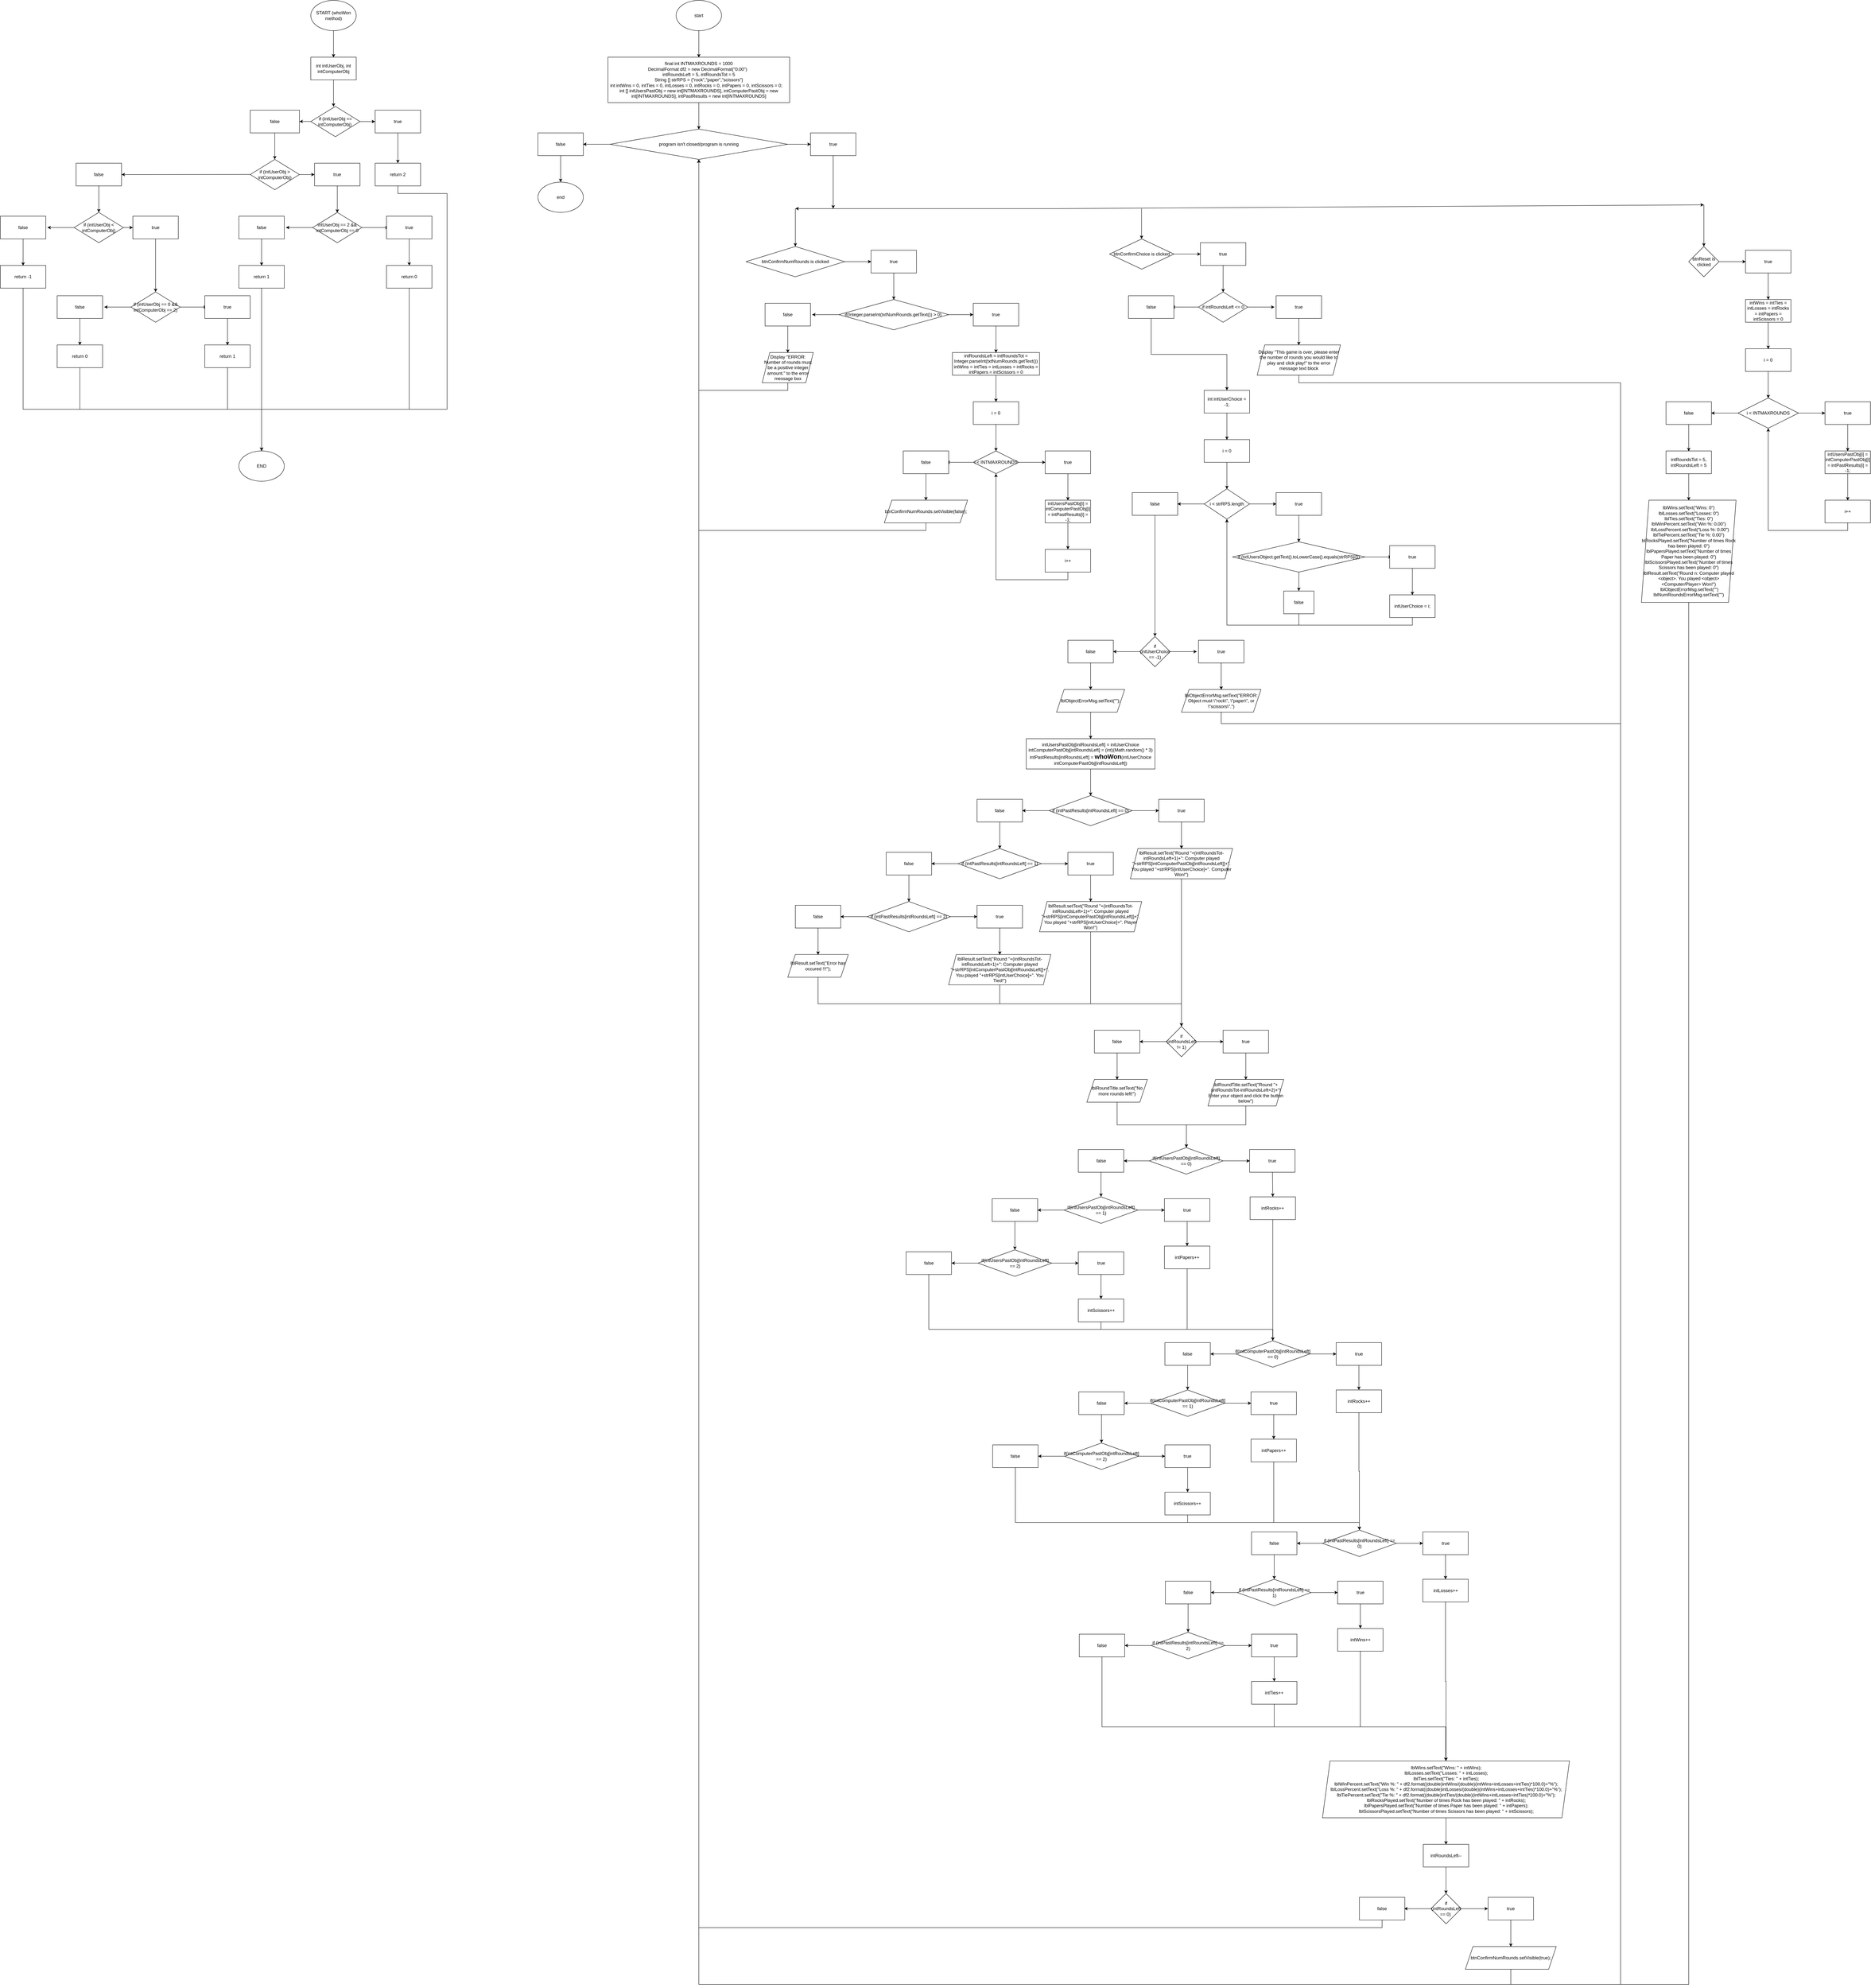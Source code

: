 <mxfile version="21.6.8" type="google">
  <diagram name="Page-1" id="Za4d9AhhTPXJQDslBrML">
    <mxGraphModel grid="1" page="1" gridSize="10" guides="1" tooltips="1" connect="1" arrows="1" fold="1" pageScale="1" pageWidth="5000" pageHeight="5500" math="0" shadow="0">
      <root>
        <mxCell id="0" />
        <mxCell id="1" parent="0" />
        <mxCell id="3zjKq_lo-pIBi0YAWd8p-1" value="start" style="ellipse;whiteSpace=wrap;html=1;" vertex="1" parent="1">
          <mxGeometry x="1825" width="120" height="80" as="geometry" />
        </mxCell>
        <mxCell id="V6oRm1_Ef8_PO-AJIa_W-1" value="" style="endArrow=classic;html=1;rounded=0;" edge="1" parent="1" source="3zjKq_lo-pIBi0YAWd8p-1">
          <mxGeometry width="50" height="50" relative="1" as="geometry">
            <mxPoint x="1885" y="130" as="sourcePoint" />
            <mxPoint x="1885" y="150.711" as="targetPoint" />
          </mxGeometry>
        </mxCell>
        <mxCell id="V6oRm1_Ef8_PO-AJIa_W-2" value="&lt;div&gt;final int INTMAXROUNDS = 1000&lt;/div&gt;&lt;div&gt;&lt;span style=&quot;background-color: initial;&quot;&gt;DecimalFormat df2 = new DecimalFormat(&quot;0.00&quot;)&lt;/span&gt;&lt;span style=&quot;background-color: initial;&quot;&gt;&amp;nbsp;&amp;nbsp;&lt;/span&gt;&lt;/div&gt;&lt;div&gt;&lt;span style=&quot;background-color: initial;&quot;&gt;intRoundsLeft = 5,&amp;nbsp;&lt;/span&gt;&lt;span style=&quot;background-color: initial;&quot;&gt;intRoundsTot = 5&lt;/span&gt;&lt;/div&gt;&lt;div&gt;&lt;span style=&quot;background-color: initial;&quot;&gt;String [] strRPS = {&quot;rock&quot;,&quot;paper&quot;,&quot;scissors&quot;}&lt;/span&gt;&lt;/div&gt;&lt;div&gt;&lt;span style=&quot;background-color: initial;&quot;&gt;int intWins = 0, intTies = 0, intLosses = 0, intRocks = 0, intPapers = 0, intScissors = 0;&lt;/span&gt;&lt;span style=&quot;background-color: initial;&quot;&gt;&amp;nbsp; &amp;nbsp;&amp;nbsp;&lt;/span&gt;&lt;/div&gt;&lt;div&gt;&lt;span style=&quot;background-color: initial;&quot;&gt;int [] intUsersPastObj = new int[INTMAXROUNDS], intComputerPastObj = new int[INTMAXROUNDS], intPastResults = new int[INTMAXROUNDS]&lt;/span&gt;&lt;/div&gt;" style="rounded=0;whiteSpace=wrap;html=1;" vertex="1" parent="1">
          <mxGeometry x="1645" y="150" width="480" height="120" as="geometry" />
        </mxCell>
        <mxCell id="V6oRm1_Ef8_PO-AJIa_W-3" value="" style="endArrow=classic;html=1;rounded=0;" edge="1" parent="1" source="V6oRm1_Ef8_PO-AJIa_W-2">
          <mxGeometry width="50" height="50" relative="1" as="geometry">
            <mxPoint x="1885" y="320" as="sourcePoint" />
            <mxPoint x="1885" y="340.711" as="targetPoint" />
          </mxGeometry>
        </mxCell>
        <mxCell id="V6oRm1_Ef8_PO-AJIa_W-4" value="" style="endArrow=classic;html=1;rounded=0;" edge="1" parent="1">
          <mxGeometry width="50" height="50" relative="1" as="geometry">
            <mxPoint x="2830" y="550" as="sourcePoint" />
            <mxPoint x="2140" y="550" as="targetPoint" />
          </mxGeometry>
        </mxCell>
        <mxCell id="V6oRm1_Ef8_PO-AJIa_W-5" value="" style="endArrow=classic;html=1;rounded=0;" edge="1" parent="1">
          <mxGeometry width="50" height="50" relative="1" as="geometry">
            <mxPoint x="2830" y="550" as="sourcePoint" />
            <mxPoint x="4540" y="540" as="targetPoint" />
          </mxGeometry>
        </mxCell>
        <mxCell id="V6oRm1_Ef8_PO-AJIa_W-6" value="" style="endArrow=classic;html=1;rounded=0;" edge="1" parent="1">
          <mxGeometry width="50" height="50" relative="1" as="geometry">
            <mxPoint x="2140" y="550" as="sourcePoint" />
            <mxPoint x="2140" y="650" as="targetPoint" />
          </mxGeometry>
        </mxCell>
        <mxCell id="V6oRm1_Ef8_PO-AJIa_W-7" value="btnConfirmNumRounds is clicked" style="rhombus;whiteSpace=wrap;html=1;" vertex="1" parent="1">
          <mxGeometry x="2010" y="650" width="260" height="80" as="geometry" />
        </mxCell>
        <mxCell id="V6oRm1_Ef8_PO-AJIa_W-8" value="" style="endArrow=classic;html=1;rounded=0;" edge="1" parent="1" source="V6oRm1_Ef8_PO-AJIa_W-7">
          <mxGeometry width="50" height="50" relative="1" as="geometry">
            <mxPoint x="2270" y="740" as="sourcePoint" />
            <mxPoint x="2340.711" y="690" as="targetPoint" />
          </mxGeometry>
        </mxCell>
        <mxCell id="V6oRm1_Ef8_PO-AJIa_W-9" value="true" style="rounded=0;whiteSpace=wrap;html=1;" vertex="1" parent="1">
          <mxGeometry x="2340" y="660" width="120" height="60" as="geometry" />
        </mxCell>
        <mxCell id="V6oRm1_Ef8_PO-AJIa_W-10" value="" style="endArrow=classic;html=1;rounded=0;" edge="1" parent="1" source="V6oRm1_Ef8_PO-AJIa_W-9">
          <mxGeometry width="50" height="50" relative="1" as="geometry">
            <mxPoint x="2400" y="770" as="sourcePoint" />
            <mxPoint x="2400" y="790.711" as="targetPoint" />
          </mxGeometry>
        </mxCell>
        <mxCell id="V6oRm1_Ef8_PO-AJIa_W-12" value="if(Integer.parseInt(txtNumRounds.getText()) &amp;gt; 0)&amp;nbsp;" style="rhombus;whiteSpace=wrap;html=1;" vertex="1" parent="1">
          <mxGeometry x="2255" y="790" width="290" height="80" as="geometry" />
        </mxCell>
        <mxCell id="V6oRm1_Ef8_PO-AJIa_W-14" value="" style="endArrow=classic;html=1;rounded=0;entryX=0;entryY=0.5;entryDx=0;entryDy=0;" edge="1" parent="1" source="V6oRm1_Ef8_PO-AJIa_W-12" target="V6oRm1_Ef8_PO-AJIa_W-15">
          <mxGeometry width="50" height="50" relative="1" as="geometry">
            <mxPoint x="2545" y="880" as="sourcePoint" />
            <mxPoint x="2615.711" y="830" as="targetPoint" />
          </mxGeometry>
        </mxCell>
        <mxCell id="V6oRm1_Ef8_PO-AJIa_W-15" value="true" style="rounded=0;whiteSpace=wrap;html=1;" vertex="1" parent="1">
          <mxGeometry x="2610" y="800" width="120" height="60" as="geometry" />
        </mxCell>
        <mxCell id="V6oRm1_Ef8_PO-AJIa_W-16" value="" style="endArrow=classic;html=1;rounded=0;" edge="1" parent="1" source="V6oRm1_Ef8_PO-AJIa_W-15">
          <mxGeometry width="50" height="50" relative="1" as="geometry">
            <mxPoint x="2670" y="910" as="sourcePoint" />
            <mxPoint x="2670" y="930.711" as="targetPoint" />
          </mxGeometry>
        </mxCell>
        <mxCell id="V6oRm1_Ef8_PO-AJIa_W-17" value="intRoundsLeft = intRoundsTot = Integer.parseInt(txtNumRounds.getText())&lt;br&gt;intWins = intTies = intLosses = intRocks = intPapers = intScissors = 0" style="rounded=0;whiteSpace=wrap;html=1;" vertex="1" parent="1">
          <mxGeometry x="2555" y="930" width="230" height="60" as="geometry" />
        </mxCell>
        <mxCell id="V6oRm1_Ef8_PO-AJIa_W-18" value="" style="endArrow=classic;html=1;rounded=0;" edge="1" parent="1" source="V6oRm1_Ef8_PO-AJIa_W-17">
          <mxGeometry width="50" height="50" relative="1" as="geometry">
            <mxPoint x="2670" y="1040" as="sourcePoint" />
            <mxPoint x="2670" y="1060.711" as="targetPoint" />
          </mxGeometry>
        </mxCell>
        <mxCell id="V6oRm1_Ef8_PO-AJIa_W-19" value="i = 0" style="rounded=0;whiteSpace=wrap;html=1;" vertex="1" parent="1">
          <mxGeometry x="2610" y="1060" width="120" height="60" as="geometry" />
        </mxCell>
        <mxCell id="V6oRm1_Ef8_PO-AJIa_W-20" value="" style="endArrow=classic;html=1;rounded=0;" edge="1" parent="1" source="V6oRm1_Ef8_PO-AJIa_W-19">
          <mxGeometry width="50" height="50" relative="1" as="geometry">
            <mxPoint x="2670" y="1170" as="sourcePoint" />
            <mxPoint x="2670" y="1190.711" as="targetPoint" />
          </mxGeometry>
        </mxCell>
        <mxCell id="V6oRm1_Ef8_PO-AJIa_W-21" value="i &amp;lt;&amp;nbsp;INTMAXROUNDS" style="rounded=0;whiteSpace=wrap;html=1;shape=rhombus;perimeter=rhombusPerimeter;" vertex="1" parent="1">
          <mxGeometry x="2610" y="1190" width="120" height="60" as="geometry" />
        </mxCell>
        <mxCell id="V6oRm1_Ef8_PO-AJIa_W-23" value="true" style="rounded=0;whiteSpace=wrap;html=1;" vertex="1" parent="1">
          <mxGeometry x="2800" y="1190" width="120" height="60" as="geometry" />
        </mxCell>
        <mxCell id="V6oRm1_Ef8_PO-AJIa_W-24" value="" style="endArrow=classic;html=1;rounded=0;" edge="1" parent="1" source="V6oRm1_Ef8_PO-AJIa_W-21">
          <mxGeometry width="50" height="50" relative="1" as="geometry">
            <mxPoint x="2730" y="1270" as="sourcePoint" />
            <mxPoint x="2800.711" y="1220" as="targetPoint" />
          </mxGeometry>
        </mxCell>
        <mxCell id="V6oRm1_Ef8_PO-AJIa_W-25" value="" style="endArrow=classic;html=1;rounded=0;" edge="1" parent="1" source="V6oRm1_Ef8_PO-AJIa_W-23">
          <mxGeometry width="50" height="50" relative="1" as="geometry">
            <mxPoint x="2860" y="1300" as="sourcePoint" />
            <mxPoint x="2860" y="1320.711" as="targetPoint" />
          </mxGeometry>
        </mxCell>
        <mxCell id="V6oRm1_Ef8_PO-AJIa_W-47" style="edgeStyle=orthogonalEdgeStyle;rounded=0;orthogonalLoop=1;jettySize=auto;html=1;exitX=0.5;exitY=1;exitDx=0;exitDy=0;entryX=0.5;entryY=0;entryDx=0;entryDy=0;" edge="1" parent="1" source="V6oRm1_Ef8_PO-AJIa_W-26" target="V6oRm1_Ef8_PO-AJIa_W-40">
          <mxGeometry relative="1" as="geometry" />
        </mxCell>
        <mxCell id="V6oRm1_Ef8_PO-AJIa_W-26" value="intUsersPastObj[i] = intComputerPastObj[i] = intPastResults[i] = -1;" style="rounded=0;whiteSpace=wrap;html=1;" vertex="1" parent="1">
          <mxGeometry x="2800" y="1320" width="120" height="60" as="geometry" />
        </mxCell>
        <mxCell id="V6oRm1_Ef8_PO-AJIa_W-28" value="btnConfirmNumRounds.setVisible(false);" style="rounded=0;whiteSpace=wrap;html=1;shape=parallelogram;perimeter=parallelogramPerimeter;fixedSize=1;" vertex="1" parent="1">
          <mxGeometry x="2375" y="1320" width="220" height="60" as="geometry" />
        </mxCell>
        <mxCell id="V6oRm1_Ef8_PO-AJIa_W-29" value="" style="endArrow=classic;html=1;rounded=0;" edge="1" parent="1" source="V6oRm1_Ef8_PO-AJIa_W-21">
          <mxGeometry width="50" height="50" relative="1" as="geometry">
            <mxPoint x="2539.289" y="1270" as="sourcePoint" />
            <mxPoint x="2539.289" y="1220" as="targetPoint" />
          </mxGeometry>
        </mxCell>
        <mxCell id="V6oRm1_Ef8_PO-AJIa_W-44" style="edgeStyle=orthogonalEdgeStyle;rounded=0;orthogonalLoop=1;jettySize=auto;html=1;exitX=0.5;exitY=1;exitDx=0;exitDy=0;entryX=0.5;entryY=1;entryDx=0;entryDy=0;" edge="1" parent="1" source="V6oRm1_Ef8_PO-AJIa_W-28" target="V6oRm1_Ef8_PO-AJIa_W-33">
          <mxGeometry relative="1" as="geometry" />
        </mxCell>
        <mxCell id="V6oRm1_Ef8_PO-AJIa_W-30" value="false" style="rounded=0;whiteSpace=wrap;html=1;" vertex="1" parent="1">
          <mxGeometry x="2425" y="1190" width="120" height="60" as="geometry" />
        </mxCell>
        <mxCell id="V6oRm1_Ef8_PO-AJIa_W-31" value="" style="endArrow=classic;html=1;rounded=0;" edge="1" parent="1">
          <mxGeometry width="50" height="50" relative="1" as="geometry">
            <mxPoint x="2120" y="860" as="sourcePoint" />
            <mxPoint x="2120" y="930.711" as="targetPoint" />
          </mxGeometry>
        </mxCell>
        <mxCell id="V6oRm1_Ef8_PO-AJIa_W-45" style="edgeStyle=orthogonalEdgeStyle;rounded=0;orthogonalLoop=1;jettySize=auto;html=1;exitX=0.5;exitY=1;exitDx=0;exitDy=0;entryX=0.5;entryY=1;entryDx=0;entryDy=0;" edge="1" parent="1" source="V6oRm1_Ef8_PO-AJIa_W-32" target="V6oRm1_Ef8_PO-AJIa_W-33">
          <mxGeometry relative="1" as="geometry" />
        </mxCell>
        <mxCell id="V6oRm1_Ef8_PO-AJIa_W-32" value="Display &quot;ERROR: Number of rounds must be a positive integer amount.&quot; to the error message box" style="shape=parallelogram;perimeter=parallelogramPerimeter;whiteSpace=wrap;html=1;fixedSize=1;" vertex="1" parent="1">
          <mxGeometry x="2052.5" y="930" width="135" height="80" as="geometry" />
        </mxCell>
        <mxCell id="V6oRm1_Ef8_PO-AJIa_W-33" value="program isn&#39;t closed/program is running" style="rhombus;whiteSpace=wrap;html=1;" vertex="1" parent="1">
          <mxGeometry x="1650" y="340" width="470" height="80" as="geometry" />
        </mxCell>
        <mxCell id="V6oRm1_Ef8_PO-AJIa_W-36" value="true" style="rounded=0;whiteSpace=wrap;html=1;" vertex="1" parent="1">
          <mxGeometry x="2180" y="350" width="120" height="60" as="geometry" />
        </mxCell>
        <mxCell id="V6oRm1_Ef8_PO-AJIa_W-37" value="" style="endArrow=classic;html=1;rounded=0;" edge="1" parent="1" source="V6oRm1_Ef8_PO-AJIa_W-33">
          <mxGeometry width="50" height="50" relative="1" as="geometry">
            <mxPoint x="2110" y="430" as="sourcePoint" />
            <mxPoint x="2180.711" y="380" as="targetPoint" />
          </mxGeometry>
        </mxCell>
        <mxCell id="V6oRm1_Ef8_PO-AJIa_W-38" value="" style="endArrow=classic;html=1;rounded=0;" edge="1" parent="1" source="V6oRm1_Ef8_PO-AJIa_W-36">
          <mxGeometry width="50" height="50" relative="1" as="geometry">
            <mxPoint x="2240" y="460" as="sourcePoint" />
            <mxPoint x="2240" y="550" as="targetPoint" />
          </mxGeometry>
        </mxCell>
        <mxCell id="V6oRm1_Ef8_PO-AJIa_W-43" style="edgeStyle=orthogonalEdgeStyle;rounded=0;orthogonalLoop=1;jettySize=auto;html=1;exitX=0.5;exitY=1;exitDx=0;exitDy=0;entryX=0.5;entryY=1;entryDx=0;entryDy=0;" edge="1" parent="1" source="V6oRm1_Ef8_PO-AJIa_W-40" target="V6oRm1_Ef8_PO-AJIa_W-21">
          <mxGeometry relative="1" as="geometry" />
        </mxCell>
        <mxCell id="V6oRm1_Ef8_PO-AJIa_W-40" value="i++" style="rounded=0;whiteSpace=wrap;html=1;" vertex="1" parent="1">
          <mxGeometry x="2800" y="1450" width="120" height="60" as="geometry" />
        </mxCell>
        <mxCell id="V6oRm1_Ef8_PO-AJIa_W-41" value="" style="endArrow=classic;html=1;rounded=0;" edge="1" parent="1" source="V6oRm1_Ef8_PO-AJIa_W-12">
          <mxGeometry width="50" height="50" relative="1" as="geometry">
            <mxPoint x="2184.289" y="880" as="sourcePoint" />
            <mxPoint x="2184.289" y="830" as="targetPoint" />
          </mxGeometry>
        </mxCell>
        <mxCell id="V6oRm1_Ef8_PO-AJIa_W-42" value="false" style="rounded=0;whiteSpace=wrap;html=1;" vertex="1" parent="1">
          <mxGeometry x="2060" y="800" width="120" height="60" as="geometry" />
        </mxCell>
        <mxCell id="V6oRm1_Ef8_PO-AJIa_W-46" value="" style="endArrow=classic;html=1;rounded=0;" edge="1" parent="1" source="V6oRm1_Ef8_PO-AJIa_W-30">
          <mxGeometry width="50" height="50" relative="1" as="geometry">
            <mxPoint x="2485" y="1300" as="sourcePoint" />
            <mxPoint x="2485" y="1320.711" as="targetPoint" />
          </mxGeometry>
        </mxCell>
        <mxCell id="V6oRm1_Ef8_PO-AJIa_W-48" value="" style="endArrow=classic;html=1;rounded=0;" edge="1" parent="1">
          <mxGeometry width="50" height="50" relative="1" as="geometry">
            <mxPoint x="3054.55" y="550" as="sourcePoint" />
            <mxPoint x="3054.55" y="630" as="targetPoint" />
          </mxGeometry>
        </mxCell>
        <mxCell id="V6oRm1_Ef8_PO-AJIa_W-49" value="btnConfirmChoice is clicked" style="rhombus;whiteSpace=wrap;html=1;" vertex="1" parent="1">
          <mxGeometry x="2970" y="630" width="170" height="80" as="geometry" />
        </mxCell>
        <mxCell id="V6oRm1_Ef8_PO-AJIa_W-50" value="" style="endArrow=classic;html=1;rounded=0;" edge="1" parent="1" source="V6oRm1_Ef8_PO-AJIa_W-49">
          <mxGeometry width="50" height="50" relative="1" as="geometry">
            <mxPoint x="3140" y="720" as="sourcePoint" />
            <mxPoint x="3210.711" y="670" as="targetPoint" />
          </mxGeometry>
        </mxCell>
        <mxCell id="V6oRm1_Ef8_PO-AJIa_W-51" value="true" style="rounded=0;whiteSpace=wrap;html=1;" vertex="1" parent="1">
          <mxGeometry x="3210" y="640" width="120" height="60" as="geometry" />
        </mxCell>
        <mxCell id="V6oRm1_Ef8_PO-AJIa_W-52" value="" style="endArrow=classic;html=1;rounded=0;" edge="1" parent="1" source="V6oRm1_Ef8_PO-AJIa_W-51">
          <mxGeometry width="50" height="50" relative="1" as="geometry">
            <mxPoint x="3270" y="750" as="sourcePoint" />
            <mxPoint x="3270" y="770.711" as="targetPoint" />
          </mxGeometry>
        </mxCell>
        <mxCell id="V6oRm1_Ef8_PO-AJIa_W-53" value="if&amp;nbsp;intRoundsLeft &amp;lt;= 0" style="rhombus;whiteSpace=wrap;html=1;" vertex="1" parent="1">
          <mxGeometry x="3205" y="770" width="130" height="80" as="geometry" />
        </mxCell>
        <mxCell id="V6oRm1_Ef8_PO-AJIa_W-54" value="" style="endArrow=classic;html=1;rounded=0;" edge="1" parent="1" source="V6oRm1_Ef8_PO-AJIa_W-53">
          <mxGeometry width="50" height="50" relative="1" as="geometry">
            <mxPoint x="3335" y="860" as="sourcePoint" />
            <mxPoint x="3405.711" y="810" as="targetPoint" />
          </mxGeometry>
        </mxCell>
        <mxCell id="V6oRm1_Ef8_PO-AJIa_W-55" value="true" style="rounded=0;whiteSpace=wrap;html=1;" vertex="1" parent="1">
          <mxGeometry x="3410" y="780" width="120" height="60" as="geometry" />
        </mxCell>
        <mxCell id="V6oRm1_Ef8_PO-AJIa_W-57" value="" style="endArrow=classic;html=1;rounded=0;" edge="1" parent="1" source="V6oRm1_Ef8_PO-AJIa_W-55">
          <mxGeometry width="50" height="50" relative="1" as="geometry">
            <mxPoint x="3470" y="890" as="sourcePoint" />
            <mxPoint x="3470" y="910.711" as="targetPoint" />
          </mxGeometry>
        </mxCell>
        <mxCell id="V6oRm1_Ef8_PO-AJIa_W-60" style="edgeStyle=orthogonalEdgeStyle;rounded=0;orthogonalLoop=1;jettySize=auto;html=1;exitX=0.5;exitY=1;exitDx=0;exitDy=0;entryX=0.5;entryY=1;entryDx=0;entryDy=0;" edge="1" parent="1" source="V6oRm1_Ef8_PO-AJIa_W-58" target="V6oRm1_Ef8_PO-AJIa_W-33">
          <mxGeometry relative="1" as="geometry">
            <Array as="points">
              <mxPoint x="3470" y="1010" />
              <mxPoint x="4320" y="1010" />
              <mxPoint x="4320" y="5240" />
              <mxPoint x="1885" y="5240" />
            </Array>
          </mxGeometry>
        </mxCell>
        <mxCell id="V6oRm1_Ef8_PO-AJIa_W-58" value="&lt;div&gt;Display &quot;This game is over, please enter the number of rounds you would like to play and click play!&quot; to the error message text block&lt;/div&gt;" style="shape=parallelogram;perimeter=parallelogramPerimeter;whiteSpace=wrap;html=1;fixedSize=1;" vertex="1" parent="1">
          <mxGeometry x="3360" y="910" width="220" height="80" as="geometry" />
        </mxCell>
        <mxCell id="V6oRm1_Ef8_PO-AJIa_W-62" value="" style="endArrow=classic;html=1;rounded=0;" edge="1" parent="1" source="V6oRm1_Ef8_PO-AJIa_W-53">
          <mxGeometry width="50" height="50" relative="1" as="geometry">
            <mxPoint x="3134.289" y="860" as="sourcePoint" />
            <mxPoint x="3134.289" y="810" as="targetPoint" />
          </mxGeometry>
        </mxCell>
        <mxCell id="V6oRm1_Ef8_PO-AJIa_W-65" style="edgeStyle=orthogonalEdgeStyle;rounded=0;orthogonalLoop=1;jettySize=auto;html=1;exitX=0.5;exitY=1;exitDx=0;exitDy=0;" edge="1" parent="1" source="V6oRm1_Ef8_PO-AJIa_W-63" target="V6oRm1_Ef8_PO-AJIa_W-64">
          <mxGeometry relative="1" as="geometry" />
        </mxCell>
        <mxCell id="V6oRm1_Ef8_PO-AJIa_W-63" value="false" style="rounded=0;whiteSpace=wrap;html=1;" vertex="1" parent="1">
          <mxGeometry x="3020" y="780" width="120" height="60" as="geometry" />
        </mxCell>
        <mxCell id="V6oRm1_Ef8_PO-AJIa_W-64" value="int intUserChoice = -1;" style="rounded=0;whiteSpace=wrap;html=1;" vertex="1" parent="1">
          <mxGeometry x="3220" y="1030" width="120" height="60" as="geometry" />
        </mxCell>
        <mxCell id="V6oRm1_Ef8_PO-AJIa_W-66" value="" style="endArrow=classic;html=1;rounded=0;" edge="1" parent="1" source="V6oRm1_Ef8_PO-AJIa_W-64">
          <mxGeometry width="50" height="50" relative="1" as="geometry">
            <mxPoint x="3280" y="1140" as="sourcePoint" />
            <mxPoint x="3280" y="1160.711" as="targetPoint" />
          </mxGeometry>
        </mxCell>
        <mxCell id="V6oRm1_Ef8_PO-AJIa_W-67" value="i = 0" style="rounded=0;whiteSpace=wrap;html=1;" vertex="1" parent="1">
          <mxGeometry x="3220" y="1160" width="120" height="60" as="geometry" />
        </mxCell>
        <mxCell id="V6oRm1_Ef8_PO-AJIa_W-68" value="" style="endArrow=classic;html=1;rounded=0;" edge="1" parent="1" source="V6oRm1_Ef8_PO-AJIa_W-67">
          <mxGeometry width="50" height="50" relative="1" as="geometry">
            <mxPoint x="3280" y="1270" as="sourcePoint" />
            <mxPoint x="3280" y="1290.711" as="targetPoint" />
          </mxGeometry>
        </mxCell>
        <mxCell id="V6oRm1_Ef8_PO-AJIa_W-69" value="i &amp;lt; strRPS.length" style="rhombus;whiteSpace=wrap;html=1;" vertex="1" parent="1">
          <mxGeometry x="3220" y="1290" width="120" height="80" as="geometry" />
        </mxCell>
        <mxCell id="V6oRm1_Ef8_PO-AJIa_W-70" value="" style="endArrow=classic;html=1;rounded=0;" edge="1" parent="1" source="V6oRm1_Ef8_PO-AJIa_W-69">
          <mxGeometry width="50" height="50" relative="1" as="geometry">
            <mxPoint x="3340" y="1380" as="sourcePoint" />
            <mxPoint x="3410.711" y="1330" as="targetPoint" />
          </mxGeometry>
        </mxCell>
        <mxCell id="V6oRm1_Ef8_PO-AJIa_W-71" value="true" style="rounded=0;whiteSpace=wrap;html=1;" vertex="1" parent="1">
          <mxGeometry x="3410" y="1300" width="120" height="60" as="geometry" />
        </mxCell>
        <mxCell id="V6oRm1_Ef8_PO-AJIa_W-72" value="" style="endArrow=classic;html=1;rounded=0;" edge="1" parent="1" source="V6oRm1_Ef8_PO-AJIa_W-71">
          <mxGeometry width="50" height="50" relative="1" as="geometry">
            <mxPoint x="3470" y="1410" as="sourcePoint" />
            <mxPoint x="3470" y="1430.711" as="targetPoint" />
          </mxGeometry>
        </mxCell>
        <mxCell id="V6oRm1_Ef8_PO-AJIa_W-73" value="if (txtUsersObject.getText().toLowerCase().equals(strRPS[i]))" style="rhombus;whiteSpace=wrap;html=1;" vertex="1" parent="1">
          <mxGeometry x="3295" y="1430" width="350" height="80" as="geometry" />
        </mxCell>
        <mxCell id="V6oRm1_Ef8_PO-AJIa_W-74" value="" style="endArrow=classic;html=1;rounded=0;" edge="1" parent="1" source="V6oRm1_Ef8_PO-AJIa_W-73">
          <mxGeometry width="50" height="50" relative="1" as="geometry">
            <mxPoint x="3645" y="1520" as="sourcePoint" />
            <mxPoint x="3715.711" y="1470" as="targetPoint" />
          </mxGeometry>
        </mxCell>
        <mxCell id="V6oRm1_Ef8_PO-AJIa_W-75" value="true" style="rounded=0;whiteSpace=wrap;html=1;" vertex="1" parent="1">
          <mxGeometry x="3710" y="1440" width="120" height="60" as="geometry" />
        </mxCell>
        <mxCell id="V6oRm1_Ef8_PO-AJIa_W-76" value="" style="endArrow=classic;html=1;rounded=0;" edge="1" parent="1" source="V6oRm1_Ef8_PO-AJIa_W-75">
          <mxGeometry width="50" height="50" relative="1" as="geometry">
            <mxPoint x="3770" y="1550" as="sourcePoint" />
            <mxPoint x="3770" y="1570.711" as="targetPoint" />
          </mxGeometry>
        </mxCell>
        <mxCell id="V6oRm1_Ef8_PO-AJIa_W-80" style="edgeStyle=orthogonalEdgeStyle;rounded=0;orthogonalLoop=1;jettySize=auto;html=1;exitX=0.5;exitY=1;exitDx=0;exitDy=0;entryX=0.5;entryY=1;entryDx=0;entryDy=0;" edge="1" parent="1" source="V6oRm1_Ef8_PO-AJIa_W-77" target="V6oRm1_Ef8_PO-AJIa_W-69">
          <mxGeometry relative="1" as="geometry" />
        </mxCell>
        <mxCell id="V6oRm1_Ef8_PO-AJIa_W-77" value="intUserChoice = i;" style="rounded=0;whiteSpace=wrap;html=1;" vertex="1" parent="1">
          <mxGeometry x="3710" y="1570" width="120" height="60" as="geometry" />
        </mxCell>
        <mxCell id="V6oRm1_Ef8_PO-AJIa_W-78" value="" style="endArrow=classic;html=1;rounded=0;entryX=0.5;entryY=0;entryDx=0;entryDy=0;" edge="1" parent="1" source="V6oRm1_Ef8_PO-AJIa_W-73" target="V6oRm1_Ef8_PO-AJIa_W-79">
          <mxGeometry width="50" height="50" relative="1" as="geometry">
            <mxPoint x="3224.289" y="1520" as="sourcePoint" />
            <mxPoint x="3224.289" y="1470" as="targetPoint" />
          </mxGeometry>
        </mxCell>
        <mxCell id="V6oRm1_Ef8_PO-AJIa_W-81" style="edgeStyle=orthogonalEdgeStyle;rounded=0;orthogonalLoop=1;jettySize=auto;html=1;exitX=0.5;exitY=1;exitDx=0;exitDy=0;" edge="1" parent="1" source="V6oRm1_Ef8_PO-AJIa_W-79">
          <mxGeometry relative="1" as="geometry">
            <mxPoint x="3280" y="1370" as="targetPoint" />
            <Array as="points">
              <mxPoint x="3470" y="1650" />
              <mxPoint x="3280" y="1650" />
            </Array>
          </mxGeometry>
        </mxCell>
        <mxCell id="V6oRm1_Ef8_PO-AJIa_W-79" value="false" style="rounded=0;whiteSpace=wrap;html=1;" vertex="1" parent="1">
          <mxGeometry x="3430" y="1560" width="80" height="60" as="geometry" />
        </mxCell>
        <mxCell id="V6oRm1_Ef8_PO-AJIa_W-82" value="" style="endArrow=classic;html=1;rounded=0;" edge="1" parent="1" source="V6oRm1_Ef8_PO-AJIa_W-69">
          <mxGeometry width="50" height="50" relative="1" as="geometry">
            <mxPoint x="3149.289" y="1380" as="sourcePoint" />
            <mxPoint x="3149.289" y="1330" as="targetPoint" />
          </mxGeometry>
        </mxCell>
        <mxCell id="V6oRm1_Ef8_PO-AJIa_W-83" value="false" style="rounded=0;whiteSpace=wrap;html=1;" vertex="1" parent="1">
          <mxGeometry x="3030" y="1300" width="120" height="60" as="geometry" />
        </mxCell>
        <mxCell id="V6oRm1_Ef8_PO-AJIa_W-84" value="" style="endArrow=classic;html=1;rounded=0;" edge="1" parent="1" source="V6oRm1_Ef8_PO-AJIa_W-83">
          <mxGeometry width="50" height="50" relative="1" as="geometry">
            <mxPoint x="3090" y="1410" as="sourcePoint" />
            <mxPoint x="3090" y="1680" as="targetPoint" />
          </mxGeometry>
        </mxCell>
        <mxCell id="V6oRm1_Ef8_PO-AJIa_W-85" value="if (intUserChoice == -1)" style="rhombus;whiteSpace=wrap;html=1;" vertex="1" parent="1">
          <mxGeometry x="3050" y="1680" width="80" height="80" as="geometry" />
        </mxCell>
        <mxCell id="V6oRm1_Ef8_PO-AJIa_W-86" value="" style="endArrow=classic;html=1;rounded=0;" edge="1" parent="1" source="V6oRm1_Ef8_PO-AJIa_W-85">
          <mxGeometry width="50" height="50" relative="1" as="geometry">
            <mxPoint x="3130" y="1770" as="sourcePoint" />
            <mxPoint x="3200.711" y="1720" as="targetPoint" />
          </mxGeometry>
        </mxCell>
        <mxCell id="V6oRm1_Ef8_PO-AJIa_W-87" value="true" style="rounded=0;whiteSpace=wrap;html=1;" vertex="1" parent="1">
          <mxGeometry x="3205" y="1690" width="120" height="60" as="geometry" />
        </mxCell>
        <mxCell id="V6oRm1_Ef8_PO-AJIa_W-88" value="" style="endArrow=classic;html=1;rounded=0;" edge="1" parent="1" source="V6oRm1_Ef8_PO-AJIa_W-87">
          <mxGeometry width="50" height="50" relative="1" as="geometry">
            <mxPoint x="3265" y="1800" as="sourcePoint" />
            <mxPoint x="3265" y="1820.711" as="targetPoint" />
          </mxGeometry>
        </mxCell>
        <mxCell id="V6oRm1_Ef8_PO-AJIa_W-91" style="edgeStyle=orthogonalEdgeStyle;rounded=0;orthogonalLoop=1;jettySize=auto;html=1;exitX=0.5;exitY=1;exitDx=0;exitDy=0;entryX=0.5;entryY=1;entryDx=0;entryDy=0;" edge="1" parent="1" source="V6oRm1_Ef8_PO-AJIa_W-90" target="V6oRm1_Ef8_PO-AJIa_W-33">
          <mxGeometry relative="1" as="geometry">
            <mxPoint x="1880" y="430" as="targetPoint" />
            <Array as="points">
              <mxPoint x="3265" y="1910" />
              <mxPoint x="4320" y="1910" />
              <mxPoint x="4320" y="5240" />
              <mxPoint x="1885" y="5240" />
            </Array>
          </mxGeometry>
        </mxCell>
        <mxCell id="V6oRm1_Ef8_PO-AJIa_W-90" value="lblObjectErrorMsg.setText(&quot;ERROR: Object must \&quot;rock\&quot;, \&quot;paper\&quot;, or \&quot;scissors\&quot;.&quot;)" style="shape=parallelogram;perimeter=parallelogramPerimeter;whiteSpace=wrap;html=1;fixedSize=1;" vertex="1" parent="1">
          <mxGeometry x="3160" y="1820" width="210" height="60" as="geometry" />
        </mxCell>
        <mxCell id="V6oRm1_Ef8_PO-AJIa_W-92" value="" style="endArrow=classic;html=1;rounded=0;" edge="1" parent="1" source="V6oRm1_Ef8_PO-AJIa_W-85">
          <mxGeometry width="50" height="50" relative="1" as="geometry">
            <mxPoint x="2979.289" y="1770" as="sourcePoint" />
            <mxPoint x="2979.289" y="1720" as="targetPoint" />
          </mxGeometry>
        </mxCell>
        <mxCell id="V6oRm1_Ef8_PO-AJIa_W-93" value="false" style="rounded=0;whiteSpace=wrap;html=1;" vertex="1" parent="1">
          <mxGeometry x="2860" y="1690" width="120" height="60" as="geometry" />
        </mxCell>
        <mxCell id="V6oRm1_Ef8_PO-AJIa_W-94" value="" style="endArrow=classic;html=1;rounded=0;" edge="1" parent="1" source="V6oRm1_Ef8_PO-AJIa_W-93">
          <mxGeometry width="50" height="50" relative="1" as="geometry">
            <mxPoint x="2920" y="1800" as="sourcePoint" />
            <mxPoint x="2920" y="1820.711" as="targetPoint" />
          </mxGeometry>
        </mxCell>
        <mxCell id="V6oRm1_Ef8_PO-AJIa_W-95" value="lblObjectErrorMsg.setText(&quot;&quot;);" style="shape=parallelogram;perimeter=parallelogramPerimeter;whiteSpace=wrap;html=1;fixedSize=1;" vertex="1" parent="1">
          <mxGeometry x="2830" y="1820" width="180" height="60" as="geometry" />
        </mxCell>
        <mxCell id="V6oRm1_Ef8_PO-AJIa_W-97" value="" style="endArrow=classic;html=1;rounded=0;" edge="1" parent="1" source="V6oRm1_Ef8_PO-AJIa_W-95">
          <mxGeometry width="50" height="50" relative="1" as="geometry">
            <mxPoint x="2920" y="1930" as="sourcePoint" />
            <mxPoint x="2920" y="1950.711" as="targetPoint" />
          </mxGeometry>
        </mxCell>
        <mxCell id="V6oRm1_Ef8_PO-AJIa_W-98" value="&lt;div&gt;intUsersPastObj[intRoundsLeft] = intUserChoice&lt;/div&gt;&lt;div&gt;&lt;span style=&quot;background-color: initial;&quot;&gt;intComputerPastObj[intRoundsLeft] = (int)(Math.random() * 3)&lt;/span&gt;&lt;/div&gt;&lt;div&gt;&lt;span style=&quot;background-color: initial;&quot;&gt;intPastResults[intRoundsLeft] = &lt;b&gt;&lt;font style=&quot;font-size: 17px;&quot;&gt;whoWon&lt;/font&gt;&lt;/b&gt;(intUserChoice&lt;/span&gt;&lt;/div&gt;&lt;div&gt;&lt;span style=&quot;background-color: initial;&quot;&gt;intComputerPastObj[intRoundsLeft])&lt;/span&gt;&lt;br&gt;&lt;/div&gt;" style="rounded=0;whiteSpace=wrap;html=1;" vertex="1" parent="1">
          <mxGeometry x="2750" y="1950" width="340" height="80" as="geometry" />
        </mxCell>
        <mxCell id="V6oRm1_Ef8_PO-AJIa_W-99" value="" style="endArrow=classic;html=1;rounded=0;" edge="1" parent="1" source="V6oRm1_Ef8_PO-AJIa_W-98">
          <mxGeometry width="50" height="50" relative="1" as="geometry">
            <mxPoint x="2920" y="2080" as="sourcePoint" />
            <mxPoint x="2920" y="2100.711" as="targetPoint" />
          </mxGeometry>
        </mxCell>
        <mxCell id="V6oRm1_Ef8_PO-AJIa_W-100" value="if (intPastResults[intRoundsLeft] == 0)" style="rhombus;whiteSpace=wrap;html=1;" vertex="1" parent="1">
          <mxGeometry x="2810" y="2100" width="220" height="80" as="geometry" />
        </mxCell>
        <mxCell id="V6oRm1_Ef8_PO-AJIa_W-101" value="" style="endArrow=classic;html=1;rounded=0;" edge="1" parent="1" source="V6oRm1_Ef8_PO-AJIa_W-100">
          <mxGeometry width="50" height="50" relative="1" as="geometry">
            <mxPoint x="3030" y="2190" as="sourcePoint" />
            <mxPoint x="3100.711" y="2140" as="targetPoint" />
          </mxGeometry>
        </mxCell>
        <mxCell id="V6oRm1_Ef8_PO-AJIa_W-102" value="true" style="rounded=0;whiteSpace=wrap;html=1;" vertex="1" parent="1">
          <mxGeometry x="3100" y="2110" width="120" height="60" as="geometry" />
        </mxCell>
        <mxCell id="V6oRm1_Ef8_PO-AJIa_W-103" value="" style="endArrow=classic;html=1;rounded=0;" edge="1" parent="1" source="V6oRm1_Ef8_PO-AJIa_W-102">
          <mxGeometry width="50" height="50" relative="1" as="geometry">
            <mxPoint x="3160" y="2220" as="sourcePoint" />
            <mxPoint x="3160" y="2240.711" as="targetPoint" />
          </mxGeometry>
        </mxCell>
        <mxCell id="V6oRm1_Ef8_PO-AJIa_W-126" style="edgeStyle=orthogonalEdgeStyle;rounded=0;orthogonalLoop=1;jettySize=auto;html=1;exitX=0.5;exitY=1;exitDx=0;exitDy=0;entryX=0.5;entryY=0;entryDx=0;entryDy=0;" edge="1" parent="1" source="V6oRm1_Ef8_PO-AJIa_W-104" target="V6oRm1_Ef8_PO-AJIa_W-125">
          <mxGeometry relative="1" as="geometry" />
        </mxCell>
        <mxCell id="V6oRm1_Ef8_PO-AJIa_W-104" value="lblResult.setText(&quot;Round &quot;+(intRoundsTot-intRoundsLeft+1)+&quot;: Computer played &quot;+strRPS[intComputerPastObj[intRoundsLeft]]+&quot;. You played &quot;+strRPS[intUserChoice]+&quot;. Computer Won!&quot;)" style="shape=parallelogram;perimeter=parallelogramPerimeter;whiteSpace=wrap;html=1;fixedSize=1;" vertex="1" parent="1">
          <mxGeometry x="3025" y="2240" width="270" height="80" as="geometry" />
        </mxCell>
        <mxCell id="V6oRm1_Ef8_PO-AJIa_W-105" value="" style="endArrow=classic;html=1;rounded=0;" edge="1" parent="1" source="V6oRm1_Ef8_PO-AJIa_W-100">
          <mxGeometry width="50" height="50" relative="1" as="geometry">
            <mxPoint x="2739.289" y="2190" as="sourcePoint" />
            <mxPoint x="2739.289" y="2140" as="targetPoint" />
          </mxGeometry>
        </mxCell>
        <mxCell id="V6oRm1_Ef8_PO-AJIa_W-106" value="false" style="rounded=0;whiteSpace=wrap;html=1;" vertex="1" parent="1">
          <mxGeometry x="2620" y="2110" width="120" height="60" as="geometry" />
        </mxCell>
        <mxCell id="V6oRm1_Ef8_PO-AJIa_W-107" value="" style="endArrow=classic;html=1;rounded=0;" edge="1" parent="1" source="V6oRm1_Ef8_PO-AJIa_W-106">
          <mxGeometry width="50" height="50" relative="1" as="geometry">
            <mxPoint x="2680" y="2220" as="sourcePoint" />
            <mxPoint x="2680" y="2240.711" as="targetPoint" />
          </mxGeometry>
        </mxCell>
        <mxCell id="V6oRm1_Ef8_PO-AJIa_W-108" value="if (intPastResults[intRoundsLeft] == 1)" style="rhombus;whiteSpace=wrap;html=1;" vertex="1" parent="1">
          <mxGeometry x="2570" y="2240" width="220" height="80" as="geometry" />
        </mxCell>
        <mxCell id="V6oRm1_Ef8_PO-AJIa_W-109" value="" style="endArrow=classic;html=1;rounded=0;" edge="1" parent="1" source="V6oRm1_Ef8_PO-AJIa_W-108">
          <mxGeometry width="50" height="50" relative="1" as="geometry">
            <mxPoint x="2790" y="2330" as="sourcePoint" />
            <mxPoint x="2860.711" y="2280" as="targetPoint" />
          </mxGeometry>
        </mxCell>
        <mxCell id="V6oRm1_Ef8_PO-AJIa_W-110" value="true" style="rounded=0;whiteSpace=wrap;html=1;" vertex="1" parent="1">
          <mxGeometry x="2860" y="2250" width="120" height="60" as="geometry" />
        </mxCell>
        <mxCell id="V6oRm1_Ef8_PO-AJIa_W-111" value="" style="endArrow=classic;html=1;rounded=0;" edge="1" parent="1" source="V6oRm1_Ef8_PO-AJIa_W-110">
          <mxGeometry width="50" height="50" relative="1" as="geometry">
            <mxPoint x="2920" y="2360" as="sourcePoint" />
            <mxPoint x="2920" y="2380.711" as="targetPoint" />
          </mxGeometry>
        </mxCell>
        <mxCell id="V6oRm1_Ef8_PO-AJIa_W-127" style="edgeStyle=orthogonalEdgeStyle;rounded=0;orthogonalLoop=1;jettySize=auto;html=1;exitX=0.5;exitY=1;exitDx=0;exitDy=0;entryX=0.5;entryY=0;entryDx=0;entryDy=0;" edge="1" parent="1" source="V6oRm1_Ef8_PO-AJIa_W-112" target="V6oRm1_Ef8_PO-AJIa_W-125">
          <mxGeometry relative="1" as="geometry">
            <Array as="points">
              <mxPoint x="2920" y="2650" />
              <mxPoint x="3160" y="2650" />
            </Array>
          </mxGeometry>
        </mxCell>
        <mxCell id="V6oRm1_Ef8_PO-AJIa_W-112" value="&lt;div&gt;lblResult.setText(&quot;Round &quot;+(intRoundsTot-intRoundsLeft+1)+&quot;: Computer played &quot;+strRPS[intComputerPastObj[intRoundsLeft]]+&quot;. You played &quot;+strRPS[intUserChoice]+&quot;. Player Won!&quot;)&lt;/div&gt;" style="shape=parallelogram;perimeter=parallelogramPerimeter;whiteSpace=wrap;html=1;fixedSize=1;" vertex="1" parent="1">
          <mxGeometry x="2785" y="2380" width="270" height="80" as="geometry" />
        </mxCell>
        <mxCell id="V6oRm1_Ef8_PO-AJIa_W-113" value="" style="endArrow=classic;html=1;rounded=0;" edge="1" parent="1" source="V6oRm1_Ef8_PO-AJIa_W-108">
          <mxGeometry width="50" height="50" relative="1" as="geometry">
            <mxPoint x="2499.289" y="2330" as="sourcePoint" />
            <mxPoint x="2499.289" y="2280" as="targetPoint" />
          </mxGeometry>
        </mxCell>
        <mxCell id="V6oRm1_Ef8_PO-AJIa_W-114" value="false" style="rounded=0;whiteSpace=wrap;html=1;" vertex="1" parent="1">
          <mxGeometry x="2380" y="2250" width="120" height="60" as="geometry" />
        </mxCell>
        <mxCell id="V6oRm1_Ef8_PO-AJIa_W-115" value="" style="endArrow=classic;html=1;rounded=0;" edge="1" parent="1" source="V6oRm1_Ef8_PO-AJIa_W-114">
          <mxGeometry width="50" height="50" relative="1" as="geometry">
            <mxPoint x="2440" y="2360" as="sourcePoint" />
            <mxPoint x="2440" y="2380.711" as="targetPoint" />
          </mxGeometry>
        </mxCell>
        <mxCell id="V6oRm1_Ef8_PO-AJIa_W-116" value="if (intPastResults[intRoundsLeft] == 2)" style="rhombus;whiteSpace=wrap;html=1;" vertex="1" parent="1">
          <mxGeometry x="2330" y="2380" width="220" height="80" as="geometry" />
        </mxCell>
        <mxCell id="V6oRm1_Ef8_PO-AJIa_W-117" value="" style="endArrow=classic;html=1;rounded=0;" edge="1" parent="1" source="V6oRm1_Ef8_PO-AJIa_W-116">
          <mxGeometry width="50" height="50" relative="1" as="geometry">
            <mxPoint x="2550" y="2470" as="sourcePoint" />
            <mxPoint x="2620.711" y="2420" as="targetPoint" />
          </mxGeometry>
        </mxCell>
        <mxCell id="V6oRm1_Ef8_PO-AJIa_W-118" value="true" style="rounded=0;whiteSpace=wrap;html=1;" vertex="1" parent="1">
          <mxGeometry x="2620" y="2390" width="120" height="60" as="geometry" />
        </mxCell>
        <mxCell id="V6oRm1_Ef8_PO-AJIa_W-119" value="" style="endArrow=classic;html=1;rounded=0;" edge="1" parent="1" source="V6oRm1_Ef8_PO-AJIa_W-118">
          <mxGeometry width="50" height="50" relative="1" as="geometry">
            <mxPoint x="2680" y="2500" as="sourcePoint" />
            <mxPoint x="2680" y="2520.711" as="targetPoint" />
          </mxGeometry>
        </mxCell>
        <mxCell id="V6oRm1_Ef8_PO-AJIa_W-128" style="edgeStyle=orthogonalEdgeStyle;rounded=0;orthogonalLoop=1;jettySize=auto;html=1;exitX=0.5;exitY=1;exitDx=0;exitDy=0;entryX=0.5;entryY=0;entryDx=0;entryDy=0;" edge="1" parent="1" source="V6oRm1_Ef8_PO-AJIa_W-120" target="V6oRm1_Ef8_PO-AJIa_W-125">
          <mxGeometry relative="1" as="geometry">
            <Array as="points">
              <mxPoint x="2680" y="2650" />
              <mxPoint x="3160" y="2650" />
            </Array>
          </mxGeometry>
        </mxCell>
        <mxCell id="V6oRm1_Ef8_PO-AJIa_W-120" value="&lt;div&gt;lblResult.setText(&quot;Round &quot;+(intRoundsTot-intRoundsLeft+1)+&quot;: Computer played &quot;+strRPS[intComputerPastObj[intRoundsLeft]]+&quot;. You played &quot;+strRPS[intUserChoice]+&quot;. You Tied!&quot;)&lt;/div&gt;" style="shape=parallelogram;perimeter=parallelogramPerimeter;whiteSpace=wrap;html=1;fixedSize=1;" vertex="1" parent="1">
          <mxGeometry x="2545" y="2520" width="270" height="80" as="geometry" />
        </mxCell>
        <mxCell id="V6oRm1_Ef8_PO-AJIa_W-121" value="" style="endArrow=classic;html=1;rounded=0;" edge="1" parent="1" source="V6oRm1_Ef8_PO-AJIa_W-116">
          <mxGeometry width="50" height="50" relative="1" as="geometry">
            <mxPoint x="2259.289" y="2470" as="sourcePoint" />
            <mxPoint x="2259.289" y="2420" as="targetPoint" />
          </mxGeometry>
        </mxCell>
        <mxCell id="V6oRm1_Ef8_PO-AJIa_W-122" value="false" style="rounded=0;whiteSpace=wrap;html=1;" vertex="1" parent="1">
          <mxGeometry x="2140" y="2390" width="120" height="60" as="geometry" />
        </mxCell>
        <mxCell id="V6oRm1_Ef8_PO-AJIa_W-123" value="" style="endArrow=classic;html=1;rounded=0;" edge="1" parent="1" source="V6oRm1_Ef8_PO-AJIa_W-122">
          <mxGeometry width="50" height="50" relative="1" as="geometry">
            <mxPoint x="2200" y="2500" as="sourcePoint" />
            <mxPoint x="2200" y="2520.711" as="targetPoint" />
          </mxGeometry>
        </mxCell>
        <mxCell id="V6oRm1_Ef8_PO-AJIa_W-129" style="edgeStyle=orthogonalEdgeStyle;rounded=0;orthogonalLoop=1;jettySize=auto;html=1;exitX=0.5;exitY=1;exitDx=0;exitDy=0;entryX=0.5;entryY=0;entryDx=0;entryDy=0;" edge="1" parent="1" source="V6oRm1_Ef8_PO-AJIa_W-124" target="V6oRm1_Ef8_PO-AJIa_W-125">
          <mxGeometry relative="1" as="geometry">
            <Array as="points">
              <mxPoint x="2200" y="2650" />
              <mxPoint x="3160" y="2650" />
            </Array>
          </mxGeometry>
        </mxCell>
        <mxCell id="V6oRm1_Ef8_PO-AJIa_W-124" value="lblResult.setText(&quot;Error has occured !!!&quot;);" style="shape=parallelogram;perimeter=parallelogramPerimeter;whiteSpace=wrap;html=1;fixedSize=1;" vertex="1" parent="1">
          <mxGeometry x="2120" y="2520" width="160" height="60" as="geometry" />
        </mxCell>
        <mxCell id="V6oRm1_Ef8_PO-AJIa_W-125" value="if (intRoundsLeft != 1)" style="rhombus;whiteSpace=wrap;html=1;" vertex="1" parent="1">
          <mxGeometry x="3120" y="2710" width="80" height="80" as="geometry" />
        </mxCell>
        <mxCell id="V6oRm1_Ef8_PO-AJIa_W-130" value="" style="endArrow=classic;html=1;rounded=0;" edge="1" parent="1" source="V6oRm1_Ef8_PO-AJIa_W-125">
          <mxGeometry width="50" height="50" relative="1" as="geometry">
            <mxPoint x="3200" y="2800" as="sourcePoint" />
            <mxPoint x="3270.711" y="2750" as="targetPoint" />
          </mxGeometry>
        </mxCell>
        <mxCell id="V6oRm1_Ef8_PO-AJIa_W-131" value="true" style="rounded=0;whiteSpace=wrap;html=1;" vertex="1" parent="1">
          <mxGeometry x="3270" y="2720" width="120" height="60" as="geometry" />
        </mxCell>
        <mxCell id="V6oRm1_Ef8_PO-AJIa_W-132" value="" style="endArrow=classic;html=1;rounded=0;" edge="1" parent="1" source="V6oRm1_Ef8_PO-AJIa_W-131">
          <mxGeometry width="50" height="50" relative="1" as="geometry">
            <mxPoint x="3330" y="2830" as="sourcePoint" />
            <mxPoint x="3330" y="2850.711" as="targetPoint" />
          </mxGeometry>
        </mxCell>
        <mxCell id="V6oRm1_Ef8_PO-AJIa_W-139" style="edgeStyle=orthogonalEdgeStyle;rounded=0;orthogonalLoop=1;jettySize=auto;html=1;exitX=0.5;exitY=1;exitDx=0;exitDy=0;entryX=0.5;entryY=0;entryDx=0;entryDy=0;" edge="1" parent="1" source="V6oRm1_Ef8_PO-AJIa_W-133" target="V6oRm1_Ef8_PO-AJIa_W-138">
          <mxGeometry relative="1" as="geometry">
            <Array as="points">
              <mxPoint x="3330" y="2970" />
              <mxPoint x="3173" y="2970" />
              <mxPoint x="3173" y="3030" />
            </Array>
          </mxGeometry>
        </mxCell>
        <mxCell id="V6oRm1_Ef8_PO-AJIa_W-133" value="lblRoundTitle.setText(&quot;Round &quot;+(intRoundsTot-intRoundsLeft+2)+&quot;! Enter your object and click the button below&quot;)" style="shape=parallelogram;perimeter=parallelogramPerimeter;whiteSpace=wrap;html=1;fixedSize=1;" vertex="1" parent="1">
          <mxGeometry x="3230" y="2850" width="200" height="70" as="geometry" />
        </mxCell>
        <mxCell id="V6oRm1_Ef8_PO-AJIa_W-134" value="" style="endArrow=classic;html=1;rounded=0;" edge="1" parent="1" source="V6oRm1_Ef8_PO-AJIa_W-125">
          <mxGeometry width="50" height="50" relative="1" as="geometry">
            <mxPoint x="3049.289" y="2800" as="sourcePoint" />
            <mxPoint x="3049.289" y="2750" as="targetPoint" />
          </mxGeometry>
        </mxCell>
        <mxCell id="V6oRm1_Ef8_PO-AJIa_W-135" value="false" style="rounded=0;whiteSpace=wrap;html=1;" vertex="1" parent="1">
          <mxGeometry x="2930" y="2720" width="120" height="60" as="geometry" />
        </mxCell>
        <mxCell id="V6oRm1_Ef8_PO-AJIa_W-136" value="" style="endArrow=classic;html=1;rounded=0;" edge="1" parent="1" source="V6oRm1_Ef8_PO-AJIa_W-135">
          <mxGeometry width="50" height="50" relative="1" as="geometry">
            <mxPoint x="2990" y="2830" as="sourcePoint" />
            <mxPoint x="2990" y="2850.711" as="targetPoint" />
          </mxGeometry>
        </mxCell>
        <mxCell id="V6oRm1_Ef8_PO-AJIa_W-140" style="edgeStyle=orthogonalEdgeStyle;rounded=0;orthogonalLoop=1;jettySize=auto;html=1;exitX=0.5;exitY=1;exitDx=0;exitDy=0;entryX=0.5;entryY=0;entryDx=0;entryDy=0;" edge="1" parent="1" source="V6oRm1_Ef8_PO-AJIa_W-137" target="V6oRm1_Ef8_PO-AJIa_W-138">
          <mxGeometry relative="1" as="geometry">
            <mxPoint x="3240" y="2960" as="targetPoint" />
            <Array as="points">
              <mxPoint x="2990" y="2970" />
              <mxPoint x="3173" y="2970" />
              <mxPoint x="3173" y="3030" />
            </Array>
          </mxGeometry>
        </mxCell>
        <mxCell id="V6oRm1_Ef8_PO-AJIa_W-137" value="lblRoundTitle.setText(&quot;No more rounds left!&quot;)" style="shape=parallelogram;perimeter=parallelogramPerimeter;whiteSpace=wrap;html=1;fixedSize=1;" vertex="1" parent="1">
          <mxGeometry x="2910" y="2850" width="160" height="60" as="geometry" />
        </mxCell>
        <mxCell id="V6oRm1_Ef8_PO-AJIa_W-138" value="if(intUsersPastObj[intRoundsLeft] == 0)" style="rhombus;whiteSpace=wrap;html=1;" vertex="1" parent="1">
          <mxGeometry x="3075" y="3030" width="195" height="70" as="geometry" />
        </mxCell>
        <mxCell id="V6oRm1_Ef8_PO-AJIa_W-143" value="" style="endArrow=classic;html=1;rounded=0;" edge="1" parent="1" source="V6oRm1_Ef8_PO-AJIa_W-138">
          <mxGeometry width="50" height="50" relative="1" as="geometry">
            <mxPoint x="3270" y="3115" as="sourcePoint" />
            <mxPoint x="3340.711" y="3065" as="targetPoint" />
          </mxGeometry>
        </mxCell>
        <mxCell id="V6oRm1_Ef8_PO-AJIa_W-144" value="true" style="rounded=0;whiteSpace=wrap;html=1;" vertex="1" parent="1">
          <mxGeometry x="3340" y="3035" width="120" height="60" as="geometry" />
        </mxCell>
        <mxCell id="V6oRm1_Ef8_PO-AJIa_W-145" value="" style="endArrow=classic;html=1;rounded=0;entryX=0.5;entryY=0;entryDx=0;entryDy=0;" edge="1" parent="1" source="V6oRm1_Ef8_PO-AJIa_W-144" target="V6oRm1_Ef8_PO-AJIa_W-146">
          <mxGeometry width="50" height="50" relative="1" as="geometry">
            <mxPoint x="3400" y="3145" as="sourcePoint" />
            <mxPoint x="3400" y="3165.711" as="targetPoint" />
          </mxGeometry>
        </mxCell>
        <mxCell id="V6oRm1_Ef8_PO-AJIa_W-197" style="edgeStyle=orthogonalEdgeStyle;rounded=0;orthogonalLoop=1;jettySize=auto;html=1;exitX=0.5;exitY=1;exitDx=0;exitDy=0;entryX=0.5;entryY=0;entryDx=0;entryDy=0;" edge="1" parent="1" source="V6oRm1_Ef8_PO-AJIa_W-146" target="V6oRm1_Ef8_PO-AJIa_W-174">
          <mxGeometry relative="1" as="geometry" />
        </mxCell>
        <mxCell id="V6oRm1_Ef8_PO-AJIa_W-146" value="intRocks++" style="rounded=0;whiteSpace=wrap;html=1;" vertex="1" parent="1">
          <mxGeometry x="3341.25" y="3160" width="120" height="60" as="geometry" />
        </mxCell>
        <mxCell id="V6oRm1_Ef8_PO-AJIa_W-147" value="" style="endArrow=classic;html=1;rounded=0;entryX=1;entryY=0.5;entryDx=0;entryDy=0;" edge="1" parent="1" source="V6oRm1_Ef8_PO-AJIa_W-138" target="V6oRm1_Ef8_PO-AJIa_W-148">
          <mxGeometry width="50" height="50" relative="1" as="geometry">
            <mxPoint x="3004.289" y="3115" as="sourcePoint" />
            <mxPoint x="3004.289" y="3065" as="targetPoint" />
          </mxGeometry>
        </mxCell>
        <mxCell id="V6oRm1_Ef8_PO-AJIa_W-148" value="false" style="rounded=0;whiteSpace=wrap;html=1;" vertex="1" parent="1">
          <mxGeometry x="2887.5" y="3035" width="120" height="60" as="geometry" />
        </mxCell>
        <mxCell id="V6oRm1_Ef8_PO-AJIa_W-149" value="" style="endArrow=classic;html=1;rounded=0;entryX=0.5;entryY=0;entryDx=0;entryDy=0;" edge="1" parent="1" source="V6oRm1_Ef8_PO-AJIa_W-148" target="V6oRm1_Ef8_PO-AJIa_W-150">
          <mxGeometry width="50" height="50" relative="1" as="geometry">
            <mxPoint x="2950" y="3145" as="sourcePoint" />
            <mxPoint x="2950" y="3165.711" as="targetPoint" />
          </mxGeometry>
        </mxCell>
        <mxCell id="V6oRm1_Ef8_PO-AJIa_W-150" value="if(intUsersPastObj[intRoundsLeft] == 1)" style="rhombus;whiteSpace=wrap;html=1;" vertex="1" parent="1">
          <mxGeometry x="2850" y="3160" width="195" height="70" as="geometry" />
        </mxCell>
        <mxCell id="V6oRm1_Ef8_PO-AJIa_W-151" value="" style="endArrow=classic;html=1;rounded=0;" edge="1" parent="1" source="V6oRm1_Ef8_PO-AJIa_W-150">
          <mxGeometry width="50" height="50" relative="1" as="geometry">
            <mxPoint x="3045" y="3245" as="sourcePoint" />
            <mxPoint x="3115.711" y="3195" as="targetPoint" />
          </mxGeometry>
        </mxCell>
        <mxCell id="V6oRm1_Ef8_PO-AJIa_W-152" value="true" style="rounded=0;whiteSpace=wrap;html=1;" vertex="1" parent="1">
          <mxGeometry x="3115" y="3165" width="120" height="60" as="geometry" />
        </mxCell>
        <mxCell id="V6oRm1_Ef8_PO-AJIa_W-153" value="" style="endArrow=classic;html=1;rounded=0;entryX=0.5;entryY=0;entryDx=0;entryDy=0;" edge="1" parent="1" source="V6oRm1_Ef8_PO-AJIa_W-152" target="V6oRm1_Ef8_PO-AJIa_W-154">
          <mxGeometry width="50" height="50" relative="1" as="geometry">
            <mxPoint x="3175" y="3275" as="sourcePoint" />
            <mxPoint x="3175" y="3295.711" as="targetPoint" />
          </mxGeometry>
        </mxCell>
        <mxCell id="V6oRm1_Ef8_PO-AJIa_W-198" style="edgeStyle=orthogonalEdgeStyle;rounded=0;orthogonalLoop=1;jettySize=auto;html=1;exitX=0.5;exitY=1;exitDx=0;exitDy=0;entryX=0.5;entryY=0;entryDx=0;entryDy=0;" edge="1" parent="1" source="V6oRm1_Ef8_PO-AJIa_W-154" target="V6oRm1_Ef8_PO-AJIa_W-174">
          <mxGeometry relative="1" as="geometry">
            <mxPoint x="3400" y="3520" as="targetPoint" />
            <Array as="points">
              <mxPoint x="3175" y="3510" />
              <mxPoint x="3401" y="3510" />
            </Array>
          </mxGeometry>
        </mxCell>
        <mxCell id="V6oRm1_Ef8_PO-AJIa_W-154" value="intPapers++" style="rounded=0;whiteSpace=wrap;html=1;" vertex="1" parent="1">
          <mxGeometry x="3115" y="3290" width="120" height="60" as="geometry" />
        </mxCell>
        <mxCell id="V6oRm1_Ef8_PO-AJIa_W-155" value="" style="endArrow=classic;html=1;rounded=0;entryX=1;entryY=0.5;entryDx=0;entryDy=0;" edge="1" parent="1" source="V6oRm1_Ef8_PO-AJIa_W-150" target="V6oRm1_Ef8_PO-AJIa_W-156">
          <mxGeometry width="50" height="50" relative="1" as="geometry">
            <mxPoint x="2779.289" y="3245" as="sourcePoint" />
            <mxPoint x="2779.289" y="3195" as="targetPoint" />
          </mxGeometry>
        </mxCell>
        <mxCell id="V6oRm1_Ef8_PO-AJIa_W-156" value="false" style="rounded=0;whiteSpace=wrap;html=1;" vertex="1" parent="1">
          <mxGeometry x="2660" y="3165" width="120" height="60" as="geometry" />
        </mxCell>
        <mxCell id="V6oRm1_Ef8_PO-AJIa_W-157" value="" style="endArrow=classic;html=1;rounded=0;entryX=0.5;entryY=0;entryDx=0;entryDy=0;" edge="1" parent="1" source="V6oRm1_Ef8_PO-AJIa_W-156" target="V6oRm1_Ef8_PO-AJIa_W-166">
          <mxGeometry width="50" height="50" relative="1" as="geometry">
            <mxPoint x="2725" y="3275" as="sourcePoint" />
            <mxPoint x="2720" y="3296" as="targetPoint" />
          </mxGeometry>
        </mxCell>
        <mxCell id="V6oRm1_Ef8_PO-AJIa_W-166" value="if(intUsersPastObj[intRoundsLeft] == 2)" style="rhombus;whiteSpace=wrap;html=1;" vertex="1" parent="1">
          <mxGeometry x="2622.5" y="3300" width="195" height="70" as="geometry" />
        </mxCell>
        <mxCell id="V6oRm1_Ef8_PO-AJIa_W-167" value="" style="endArrow=classic;html=1;rounded=0;" edge="1" parent="1" source="V6oRm1_Ef8_PO-AJIa_W-166">
          <mxGeometry width="50" height="50" relative="1" as="geometry">
            <mxPoint x="2817.5" y="3385" as="sourcePoint" />
            <mxPoint x="2888.211" y="3335" as="targetPoint" />
          </mxGeometry>
        </mxCell>
        <mxCell id="V6oRm1_Ef8_PO-AJIa_W-168" value="true" style="rounded=0;whiteSpace=wrap;html=1;" vertex="1" parent="1">
          <mxGeometry x="2887.5" y="3305" width="120" height="60" as="geometry" />
        </mxCell>
        <mxCell id="V6oRm1_Ef8_PO-AJIa_W-169" value="" style="endArrow=classic;html=1;rounded=0;entryX=0.5;entryY=0;entryDx=0;entryDy=0;" edge="1" parent="1" source="V6oRm1_Ef8_PO-AJIa_W-168" target="V6oRm1_Ef8_PO-AJIa_W-170">
          <mxGeometry width="50" height="50" relative="1" as="geometry">
            <mxPoint x="2947.5" y="3415" as="sourcePoint" />
            <mxPoint x="2947.5" y="3435.711" as="targetPoint" />
          </mxGeometry>
        </mxCell>
        <mxCell id="V6oRm1_Ef8_PO-AJIa_W-199" style="edgeStyle=orthogonalEdgeStyle;rounded=0;orthogonalLoop=1;jettySize=auto;html=1;exitX=0.5;exitY=1;exitDx=0;exitDy=0;entryX=0.5;entryY=0;entryDx=0;entryDy=0;" edge="1" parent="1" source="V6oRm1_Ef8_PO-AJIa_W-170" target="V6oRm1_Ef8_PO-AJIa_W-174">
          <mxGeometry relative="1" as="geometry">
            <Array as="points">
              <mxPoint x="2948" y="3510" />
              <mxPoint x="3401" y="3510" />
            </Array>
          </mxGeometry>
        </mxCell>
        <mxCell id="V6oRm1_Ef8_PO-AJIa_W-170" value="intScissors++" style="rounded=0;whiteSpace=wrap;html=1;" vertex="1" parent="1">
          <mxGeometry x="2887.5" y="3430" width="120" height="60" as="geometry" />
        </mxCell>
        <mxCell id="V6oRm1_Ef8_PO-AJIa_W-171" value="" style="endArrow=classic;html=1;rounded=0;entryX=1;entryY=0.5;entryDx=0;entryDy=0;" edge="1" parent="1" source="V6oRm1_Ef8_PO-AJIa_W-166" target="V6oRm1_Ef8_PO-AJIa_W-172">
          <mxGeometry width="50" height="50" relative="1" as="geometry">
            <mxPoint x="2551.789" y="3385" as="sourcePoint" />
            <mxPoint x="2551.789" y="3335" as="targetPoint" />
          </mxGeometry>
        </mxCell>
        <mxCell id="V6oRm1_Ef8_PO-AJIa_W-200" style="edgeStyle=orthogonalEdgeStyle;rounded=0;orthogonalLoop=1;jettySize=auto;html=1;exitX=0.5;exitY=1;exitDx=0;exitDy=0;entryX=0.5;entryY=0;entryDx=0;entryDy=0;" edge="1" parent="1" source="V6oRm1_Ef8_PO-AJIa_W-172" target="V6oRm1_Ef8_PO-AJIa_W-174">
          <mxGeometry relative="1" as="geometry">
            <Array as="points">
              <mxPoint x="2493" y="3510" />
              <mxPoint x="3401" y="3510" />
            </Array>
          </mxGeometry>
        </mxCell>
        <mxCell id="V6oRm1_Ef8_PO-AJIa_W-172" value="false" style="rounded=0;whiteSpace=wrap;html=1;" vertex="1" parent="1">
          <mxGeometry x="2432.5" y="3305" width="120" height="60" as="geometry" />
        </mxCell>
        <mxCell id="V6oRm1_Ef8_PO-AJIa_W-174" value="if(intComputerPastObj[intRoundsLeft] == 0)" style="rhombus;whiteSpace=wrap;html=1;" vertex="1" parent="1">
          <mxGeometry x="3303.75" y="3540" width="195" height="70" as="geometry" />
        </mxCell>
        <mxCell id="V6oRm1_Ef8_PO-AJIa_W-175" value="" style="endArrow=classic;html=1;rounded=0;" edge="1" parent="1" source="V6oRm1_Ef8_PO-AJIa_W-174">
          <mxGeometry width="50" height="50" relative="1" as="geometry">
            <mxPoint x="3498.75" y="3625" as="sourcePoint" />
            <mxPoint x="3569.461" y="3575" as="targetPoint" />
          </mxGeometry>
        </mxCell>
        <mxCell id="V6oRm1_Ef8_PO-AJIa_W-176" value="true" style="rounded=0;whiteSpace=wrap;html=1;" vertex="1" parent="1">
          <mxGeometry x="3568.75" y="3545" width="120" height="60" as="geometry" />
        </mxCell>
        <mxCell id="V6oRm1_Ef8_PO-AJIa_W-177" value="" style="endArrow=classic;html=1;rounded=0;entryX=0.5;entryY=0;entryDx=0;entryDy=0;" edge="1" parent="1" source="V6oRm1_Ef8_PO-AJIa_W-176" target="V6oRm1_Ef8_PO-AJIa_W-178">
          <mxGeometry width="50" height="50" relative="1" as="geometry">
            <mxPoint x="3628.75" y="3655" as="sourcePoint" />
            <mxPoint x="3628.75" y="3675.711" as="targetPoint" />
          </mxGeometry>
        </mxCell>
        <mxCell id="V6oRm1_Ef8_PO-AJIa_W-224" style="edgeStyle=orthogonalEdgeStyle;rounded=0;orthogonalLoop=1;jettySize=auto;html=1;exitX=0.5;exitY=1;exitDx=0;exitDy=0;entryX=0.5;entryY=0;entryDx=0;entryDy=0;" edge="1" parent="1" source="V6oRm1_Ef8_PO-AJIa_W-178" target="V6oRm1_Ef8_PO-AJIa_W-201">
          <mxGeometry relative="1" as="geometry" />
        </mxCell>
        <mxCell id="V6oRm1_Ef8_PO-AJIa_W-178" value="intRocks++" style="rounded=0;whiteSpace=wrap;html=1;" vertex="1" parent="1">
          <mxGeometry x="3568.75" y="3670" width="120" height="60" as="geometry" />
        </mxCell>
        <mxCell id="V6oRm1_Ef8_PO-AJIa_W-179" value="" style="endArrow=classic;html=1;rounded=0;entryX=1;entryY=0.5;entryDx=0;entryDy=0;" edge="1" parent="1" source="V6oRm1_Ef8_PO-AJIa_W-174" target="V6oRm1_Ef8_PO-AJIa_W-180">
          <mxGeometry width="50" height="50" relative="1" as="geometry">
            <mxPoint x="3233.039" y="3625" as="sourcePoint" />
            <mxPoint x="3233.039" y="3575" as="targetPoint" />
          </mxGeometry>
        </mxCell>
        <mxCell id="V6oRm1_Ef8_PO-AJIa_W-180" value="false" style="rounded=0;whiteSpace=wrap;html=1;" vertex="1" parent="1">
          <mxGeometry x="3116.25" y="3545" width="120" height="60" as="geometry" />
        </mxCell>
        <mxCell id="V6oRm1_Ef8_PO-AJIa_W-181" value="" style="endArrow=classic;html=1;rounded=0;entryX=0.5;entryY=0;entryDx=0;entryDy=0;" edge="1" parent="1" source="V6oRm1_Ef8_PO-AJIa_W-180" target="V6oRm1_Ef8_PO-AJIa_W-182">
          <mxGeometry width="50" height="50" relative="1" as="geometry">
            <mxPoint x="3178.75" y="3655" as="sourcePoint" />
            <mxPoint x="3178.75" y="3675.711" as="targetPoint" />
          </mxGeometry>
        </mxCell>
        <mxCell id="V6oRm1_Ef8_PO-AJIa_W-182" value="if(intComputerPastObj[intRoundsLeft] == 1)" style="rhombus;whiteSpace=wrap;html=1;" vertex="1" parent="1">
          <mxGeometry x="3078.75" y="3670" width="195" height="70" as="geometry" />
        </mxCell>
        <mxCell id="V6oRm1_Ef8_PO-AJIa_W-183" value="" style="endArrow=classic;html=1;rounded=0;" edge="1" parent="1" source="V6oRm1_Ef8_PO-AJIa_W-182">
          <mxGeometry width="50" height="50" relative="1" as="geometry">
            <mxPoint x="3273.75" y="3755" as="sourcePoint" />
            <mxPoint x="3344.461" y="3705" as="targetPoint" />
          </mxGeometry>
        </mxCell>
        <mxCell id="V6oRm1_Ef8_PO-AJIa_W-184" value="true" style="rounded=0;whiteSpace=wrap;html=1;" vertex="1" parent="1">
          <mxGeometry x="3343.75" y="3675" width="120" height="60" as="geometry" />
        </mxCell>
        <mxCell id="V6oRm1_Ef8_PO-AJIa_W-185" value="" style="endArrow=classic;html=1;rounded=0;entryX=0.5;entryY=0;entryDx=0;entryDy=0;" edge="1" parent="1" source="V6oRm1_Ef8_PO-AJIa_W-184" target="V6oRm1_Ef8_PO-AJIa_W-186">
          <mxGeometry width="50" height="50" relative="1" as="geometry">
            <mxPoint x="3403.75" y="3785" as="sourcePoint" />
            <mxPoint x="3403.75" y="3805.711" as="targetPoint" />
          </mxGeometry>
        </mxCell>
        <mxCell id="V6oRm1_Ef8_PO-AJIa_W-225" style="edgeStyle=orthogonalEdgeStyle;rounded=0;orthogonalLoop=1;jettySize=auto;html=1;exitX=0.5;exitY=1;exitDx=0;exitDy=0;entryX=0.5;entryY=0;entryDx=0;entryDy=0;" edge="1" parent="1" source="V6oRm1_Ef8_PO-AJIa_W-186" target="V6oRm1_Ef8_PO-AJIa_W-201">
          <mxGeometry relative="1" as="geometry">
            <Array as="points">
              <mxPoint x="3404" y="4020" />
              <mxPoint x="3630" y="4020" />
            </Array>
          </mxGeometry>
        </mxCell>
        <mxCell id="V6oRm1_Ef8_PO-AJIa_W-186" value="intPapers++" style="rounded=0;whiteSpace=wrap;html=1;" vertex="1" parent="1">
          <mxGeometry x="3343.75" y="3800" width="120" height="60" as="geometry" />
        </mxCell>
        <mxCell id="V6oRm1_Ef8_PO-AJIa_W-187" value="" style="endArrow=classic;html=1;rounded=0;entryX=1;entryY=0.5;entryDx=0;entryDy=0;" edge="1" parent="1" source="V6oRm1_Ef8_PO-AJIa_W-182" target="V6oRm1_Ef8_PO-AJIa_W-188">
          <mxGeometry width="50" height="50" relative="1" as="geometry">
            <mxPoint x="3008.039" y="3755" as="sourcePoint" />
            <mxPoint x="3008.039" y="3705" as="targetPoint" />
          </mxGeometry>
        </mxCell>
        <mxCell id="V6oRm1_Ef8_PO-AJIa_W-188" value="false" style="rounded=0;whiteSpace=wrap;html=1;" vertex="1" parent="1">
          <mxGeometry x="2888.75" y="3675" width="120" height="60" as="geometry" />
        </mxCell>
        <mxCell id="V6oRm1_Ef8_PO-AJIa_W-189" value="" style="endArrow=classic;html=1;rounded=0;entryX=0.5;entryY=0;entryDx=0;entryDy=0;" edge="1" parent="1" source="V6oRm1_Ef8_PO-AJIa_W-188" target="V6oRm1_Ef8_PO-AJIa_W-190">
          <mxGeometry width="50" height="50" relative="1" as="geometry">
            <mxPoint x="2953.75" y="3785" as="sourcePoint" />
            <mxPoint x="2948.75" y="3806" as="targetPoint" />
          </mxGeometry>
        </mxCell>
        <mxCell id="V6oRm1_Ef8_PO-AJIa_W-190" value="if(intComputerPastObj[intRoundsLeft] == 2)" style="rhombus;whiteSpace=wrap;html=1;" vertex="1" parent="1">
          <mxGeometry x="2851.25" y="3810" width="195" height="70" as="geometry" />
        </mxCell>
        <mxCell id="V6oRm1_Ef8_PO-AJIa_W-191" value="" style="endArrow=classic;html=1;rounded=0;" edge="1" parent="1" source="V6oRm1_Ef8_PO-AJIa_W-190">
          <mxGeometry width="50" height="50" relative="1" as="geometry">
            <mxPoint x="3046.25" y="3895" as="sourcePoint" />
            <mxPoint x="3116.961" y="3845" as="targetPoint" />
          </mxGeometry>
        </mxCell>
        <mxCell id="V6oRm1_Ef8_PO-AJIa_W-192" value="true" style="rounded=0;whiteSpace=wrap;html=1;" vertex="1" parent="1">
          <mxGeometry x="3116.25" y="3815" width="120" height="60" as="geometry" />
        </mxCell>
        <mxCell id="V6oRm1_Ef8_PO-AJIa_W-193" value="" style="endArrow=classic;html=1;rounded=0;entryX=0.5;entryY=0;entryDx=0;entryDy=0;" edge="1" parent="1" source="V6oRm1_Ef8_PO-AJIa_W-192" target="V6oRm1_Ef8_PO-AJIa_W-194">
          <mxGeometry width="50" height="50" relative="1" as="geometry">
            <mxPoint x="3176.25" y="3925" as="sourcePoint" />
            <mxPoint x="3176.25" y="3945.711" as="targetPoint" />
          </mxGeometry>
        </mxCell>
        <mxCell id="V6oRm1_Ef8_PO-AJIa_W-226" style="edgeStyle=orthogonalEdgeStyle;rounded=0;orthogonalLoop=1;jettySize=auto;html=1;exitX=0.5;exitY=1;exitDx=0;exitDy=0;entryX=0.5;entryY=0;entryDx=0;entryDy=0;" edge="1" parent="1" source="V6oRm1_Ef8_PO-AJIa_W-194" target="V6oRm1_Ef8_PO-AJIa_W-201">
          <mxGeometry relative="1" as="geometry">
            <mxPoint x="3630" y="4040" as="targetPoint" />
          </mxGeometry>
        </mxCell>
        <mxCell id="V6oRm1_Ef8_PO-AJIa_W-194" value="intScissors++" style="rounded=0;whiteSpace=wrap;html=1;" vertex="1" parent="1">
          <mxGeometry x="3116.25" y="3940" width="120" height="60" as="geometry" />
        </mxCell>
        <mxCell id="V6oRm1_Ef8_PO-AJIa_W-195" value="" style="endArrow=classic;html=1;rounded=0;entryX=1;entryY=0.5;entryDx=0;entryDy=0;" edge="1" parent="1" source="V6oRm1_Ef8_PO-AJIa_W-190" target="V6oRm1_Ef8_PO-AJIa_W-196">
          <mxGeometry width="50" height="50" relative="1" as="geometry">
            <mxPoint x="2780.539" y="3895" as="sourcePoint" />
            <mxPoint x="2780.539" y="3845" as="targetPoint" />
          </mxGeometry>
        </mxCell>
        <mxCell id="V6oRm1_Ef8_PO-AJIa_W-227" style="edgeStyle=orthogonalEdgeStyle;rounded=0;orthogonalLoop=1;jettySize=auto;html=1;exitX=0.5;exitY=1;exitDx=0;exitDy=0;entryX=0.5;entryY=0;entryDx=0;entryDy=0;" edge="1" parent="1" source="V6oRm1_Ef8_PO-AJIa_W-196" target="V6oRm1_Ef8_PO-AJIa_W-201">
          <mxGeometry relative="1" as="geometry">
            <Array as="points">
              <mxPoint x="2721" y="4020" />
              <mxPoint x="3630" y="4020" />
            </Array>
          </mxGeometry>
        </mxCell>
        <mxCell id="V6oRm1_Ef8_PO-AJIa_W-196" value="false" style="rounded=0;whiteSpace=wrap;html=1;" vertex="1" parent="1">
          <mxGeometry x="2661.25" y="3815" width="120" height="60" as="geometry" />
        </mxCell>
        <mxCell id="V6oRm1_Ef8_PO-AJIa_W-201" value="if (intPastResults[intRoundsLeft] == 0)" style="rhombus;whiteSpace=wrap;html=1;" vertex="1" parent="1">
          <mxGeometry x="3532.5" y="4040" width="195" height="70" as="geometry" />
        </mxCell>
        <mxCell id="V6oRm1_Ef8_PO-AJIa_W-202" value="" style="endArrow=classic;html=1;rounded=0;" edge="1" parent="1" source="V6oRm1_Ef8_PO-AJIa_W-201">
          <mxGeometry width="50" height="50" relative="1" as="geometry">
            <mxPoint x="3727.5" y="4125" as="sourcePoint" />
            <mxPoint x="3798.211" y="4075" as="targetPoint" />
          </mxGeometry>
        </mxCell>
        <mxCell id="V6oRm1_Ef8_PO-AJIa_W-203" value="true" style="rounded=0;whiteSpace=wrap;html=1;" vertex="1" parent="1">
          <mxGeometry x="3797.5" y="4045" width="120" height="60" as="geometry" />
        </mxCell>
        <mxCell id="V6oRm1_Ef8_PO-AJIa_W-204" value="" style="endArrow=classic;html=1;rounded=0;entryX=0.5;entryY=0;entryDx=0;entryDy=0;" edge="1" parent="1" source="V6oRm1_Ef8_PO-AJIa_W-203" target="V6oRm1_Ef8_PO-AJIa_W-205">
          <mxGeometry width="50" height="50" relative="1" as="geometry">
            <mxPoint x="3857.5" y="4155" as="sourcePoint" />
            <mxPoint x="3857.5" y="4175.711" as="targetPoint" />
          </mxGeometry>
        </mxCell>
        <mxCell id="V6oRm1_Ef8_PO-AJIa_W-230" style="edgeStyle=orthogonalEdgeStyle;rounded=0;orthogonalLoop=1;jettySize=auto;html=1;exitX=0.5;exitY=1;exitDx=0;exitDy=0;entryX=0.5;entryY=0;entryDx=0;entryDy=0;" edge="1" parent="1" source="V6oRm1_Ef8_PO-AJIa_W-205" target="V6oRm1_Ef8_PO-AJIa_W-229">
          <mxGeometry relative="1" as="geometry" />
        </mxCell>
        <mxCell id="V6oRm1_Ef8_PO-AJIa_W-205" value="intLosses++" style="rounded=0;whiteSpace=wrap;html=1;" vertex="1" parent="1">
          <mxGeometry x="3797.5" y="4170" width="120" height="60" as="geometry" />
        </mxCell>
        <mxCell id="V6oRm1_Ef8_PO-AJIa_W-206" value="" style="endArrow=classic;html=1;rounded=0;entryX=1;entryY=0.5;entryDx=0;entryDy=0;" edge="1" parent="1" source="V6oRm1_Ef8_PO-AJIa_W-201" target="V6oRm1_Ef8_PO-AJIa_W-207">
          <mxGeometry width="50" height="50" relative="1" as="geometry">
            <mxPoint x="3461.789" y="4125" as="sourcePoint" />
            <mxPoint x="3461.789" y="4075" as="targetPoint" />
          </mxGeometry>
        </mxCell>
        <mxCell id="V6oRm1_Ef8_PO-AJIa_W-207" value="false" style="rounded=0;whiteSpace=wrap;html=1;" vertex="1" parent="1">
          <mxGeometry x="3345" y="4045" width="120" height="60" as="geometry" />
        </mxCell>
        <mxCell id="V6oRm1_Ef8_PO-AJIa_W-208" value="" style="endArrow=classic;html=1;rounded=0;entryX=0.5;entryY=0;entryDx=0;entryDy=0;" edge="1" parent="1" source="V6oRm1_Ef8_PO-AJIa_W-207" target="V6oRm1_Ef8_PO-AJIa_W-209">
          <mxGeometry width="50" height="50" relative="1" as="geometry">
            <mxPoint x="3407.5" y="4155" as="sourcePoint" />
            <mxPoint x="3407.5" y="4175.711" as="targetPoint" />
          </mxGeometry>
        </mxCell>
        <mxCell id="V6oRm1_Ef8_PO-AJIa_W-209" value="if (intPastResults[intRoundsLeft] == 1)" style="rhombus;whiteSpace=wrap;html=1;" vertex="1" parent="1">
          <mxGeometry x="3307.5" y="4170" width="195" height="70" as="geometry" />
        </mxCell>
        <mxCell id="V6oRm1_Ef8_PO-AJIa_W-210" value="" style="endArrow=classic;html=1;rounded=0;" edge="1" parent="1" source="V6oRm1_Ef8_PO-AJIa_W-209">
          <mxGeometry width="50" height="50" relative="1" as="geometry">
            <mxPoint x="3502.5" y="4255" as="sourcePoint" />
            <mxPoint x="3573.211" y="4205" as="targetPoint" />
          </mxGeometry>
        </mxCell>
        <mxCell id="V6oRm1_Ef8_PO-AJIa_W-211" value="true" style="rounded=0;whiteSpace=wrap;html=1;" vertex="1" parent="1">
          <mxGeometry x="3572.5" y="4175" width="120" height="60" as="geometry" />
        </mxCell>
        <mxCell id="V6oRm1_Ef8_PO-AJIa_W-212" value="" style="endArrow=classic;html=1;rounded=0;entryX=0.5;entryY=0;entryDx=0;entryDy=0;" edge="1" parent="1" source="V6oRm1_Ef8_PO-AJIa_W-211" target="V6oRm1_Ef8_PO-AJIa_W-213">
          <mxGeometry width="50" height="50" relative="1" as="geometry">
            <mxPoint x="3632.5" y="4285" as="sourcePoint" />
            <mxPoint x="3632.5" y="4305.711" as="targetPoint" />
          </mxGeometry>
        </mxCell>
        <mxCell id="V6oRm1_Ef8_PO-AJIa_W-231" style="edgeStyle=orthogonalEdgeStyle;rounded=0;orthogonalLoop=1;jettySize=auto;html=1;exitX=0.5;exitY=1;exitDx=0;exitDy=0;entryX=0.5;entryY=0;entryDx=0;entryDy=0;" edge="1" parent="1" source="V6oRm1_Ef8_PO-AJIa_W-213" target="V6oRm1_Ef8_PO-AJIa_W-229">
          <mxGeometry relative="1" as="geometry">
            <Array as="points">
              <mxPoint x="3633" y="4560" />
              <mxPoint x="3858" y="4560" />
              <mxPoint x="3858" y="4630" />
            </Array>
          </mxGeometry>
        </mxCell>
        <mxCell id="V6oRm1_Ef8_PO-AJIa_W-213" value="intWins++" style="rounded=0;whiteSpace=wrap;html=1;" vertex="1" parent="1">
          <mxGeometry x="3572.5" y="4300" width="120" height="60" as="geometry" />
        </mxCell>
        <mxCell id="V6oRm1_Ef8_PO-AJIa_W-214" value="" style="endArrow=classic;html=1;rounded=0;entryX=1;entryY=0.5;entryDx=0;entryDy=0;" edge="1" parent="1" source="V6oRm1_Ef8_PO-AJIa_W-209" target="V6oRm1_Ef8_PO-AJIa_W-215">
          <mxGeometry width="50" height="50" relative="1" as="geometry">
            <mxPoint x="3236.789" y="4255" as="sourcePoint" />
            <mxPoint x="3236.789" y="4205" as="targetPoint" />
          </mxGeometry>
        </mxCell>
        <mxCell id="V6oRm1_Ef8_PO-AJIa_W-215" value="false" style="rounded=0;whiteSpace=wrap;html=1;" vertex="1" parent="1">
          <mxGeometry x="3117.5" y="4175" width="120" height="60" as="geometry" />
        </mxCell>
        <mxCell id="V6oRm1_Ef8_PO-AJIa_W-216" value="" style="endArrow=classic;html=1;rounded=0;entryX=0.5;entryY=0;entryDx=0;entryDy=0;" edge="1" parent="1" source="V6oRm1_Ef8_PO-AJIa_W-215" target="V6oRm1_Ef8_PO-AJIa_W-217">
          <mxGeometry width="50" height="50" relative="1" as="geometry">
            <mxPoint x="3182.5" y="4285" as="sourcePoint" />
            <mxPoint x="3177.5" y="4306" as="targetPoint" />
          </mxGeometry>
        </mxCell>
        <mxCell id="V6oRm1_Ef8_PO-AJIa_W-217" value="if (intPastResults[intRoundsLeft] == 2)" style="rhombus;whiteSpace=wrap;html=1;" vertex="1" parent="1">
          <mxGeometry x="3080" y="4310" width="195" height="70" as="geometry" />
        </mxCell>
        <mxCell id="V6oRm1_Ef8_PO-AJIa_W-218" value="" style="endArrow=classic;html=1;rounded=0;" edge="1" parent="1" source="V6oRm1_Ef8_PO-AJIa_W-217">
          <mxGeometry width="50" height="50" relative="1" as="geometry">
            <mxPoint x="3275" y="4395" as="sourcePoint" />
            <mxPoint x="3345.711" y="4345" as="targetPoint" />
          </mxGeometry>
        </mxCell>
        <mxCell id="V6oRm1_Ef8_PO-AJIa_W-219" value="true" style="rounded=0;whiteSpace=wrap;html=1;" vertex="1" parent="1">
          <mxGeometry x="3345" y="4315" width="120" height="60" as="geometry" />
        </mxCell>
        <mxCell id="V6oRm1_Ef8_PO-AJIa_W-220" value="" style="endArrow=classic;html=1;rounded=0;entryX=0.5;entryY=0;entryDx=0;entryDy=0;" edge="1" parent="1" source="V6oRm1_Ef8_PO-AJIa_W-219" target="V6oRm1_Ef8_PO-AJIa_W-221">
          <mxGeometry width="50" height="50" relative="1" as="geometry">
            <mxPoint x="3405" y="4425" as="sourcePoint" />
            <mxPoint x="3405" y="4445.711" as="targetPoint" />
          </mxGeometry>
        </mxCell>
        <mxCell id="V6oRm1_Ef8_PO-AJIa_W-232" style="edgeStyle=orthogonalEdgeStyle;rounded=0;orthogonalLoop=1;jettySize=auto;html=1;exitX=0.5;exitY=1;exitDx=0;exitDy=0;entryX=0.5;entryY=0;entryDx=0;entryDy=0;" edge="1" parent="1" source="V6oRm1_Ef8_PO-AJIa_W-221" target="V6oRm1_Ef8_PO-AJIa_W-229">
          <mxGeometry relative="1" as="geometry">
            <mxPoint x="3840" y="4590" as="targetPoint" />
            <Array as="points">
              <mxPoint x="3405" y="4560" />
              <mxPoint x="3858" y="4560" />
              <mxPoint x="3858" y="4630" />
            </Array>
          </mxGeometry>
        </mxCell>
        <mxCell id="V6oRm1_Ef8_PO-AJIa_W-221" value="intTies++" style="rounded=0;whiteSpace=wrap;html=1;" vertex="1" parent="1">
          <mxGeometry x="3345" y="4440" width="120" height="60" as="geometry" />
        </mxCell>
        <mxCell id="V6oRm1_Ef8_PO-AJIa_W-222" value="" style="endArrow=classic;html=1;rounded=0;entryX=1;entryY=0.5;entryDx=0;entryDy=0;" edge="1" parent="1" source="V6oRm1_Ef8_PO-AJIa_W-217" target="V6oRm1_Ef8_PO-AJIa_W-223">
          <mxGeometry width="50" height="50" relative="1" as="geometry">
            <mxPoint x="3009.289" y="4395" as="sourcePoint" />
            <mxPoint x="3009.289" y="4345" as="targetPoint" />
          </mxGeometry>
        </mxCell>
        <mxCell id="V6oRm1_Ef8_PO-AJIa_W-233" style="edgeStyle=orthogonalEdgeStyle;rounded=0;orthogonalLoop=1;jettySize=auto;html=1;exitX=0.5;exitY=1;exitDx=0;exitDy=0;entryX=0.5;entryY=0;entryDx=0;entryDy=0;" edge="1" parent="1" source="V6oRm1_Ef8_PO-AJIa_W-223" target="V6oRm1_Ef8_PO-AJIa_W-229">
          <mxGeometry relative="1" as="geometry">
            <Array as="points">
              <mxPoint x="2950" y="4560" />
              <mxPoint x="3858" y="4560" />
              <mxPoint x="3858" y="4630" />
            </Array>
          </mxGeometry>
        </mxCell>
        <mxCell id="V6oRm1_Ef8_PO-AJIa_W-223" value="false" style="rounded=0;whiteSpace=wrap;html=1;" vertex="1" parent="1">
          <mxGeometry x="2890" y="4315" width="120" height="60" as="geometry" />
        </mxCell>
        <mxCell id="V6oRm1_Ef8_PO-AJIa_W-229" value="&lt;div&gt;lblWins.setText(&quot;Wins: &quot; + intWins);&lt;/div&gt;&lt;div&gt;&lt;span style=&quot;background-color: initial;&quot;&gt;lblLosses.setText(&quot;Losses: &quot; + intLosses);&lt;/span&gt;&lt;br&gt;&lt;/div&gt;&lt;div&gt;&lt;span style=&quot;background-color: initial;&quot;&gt;lblTies.setText(&quot;Ties: &quot; + intTies);&lt;/span&gt;&lt;br&gt;&lt;/div&gt;&lt;div&gt;&lt;span style=&quot;background-color: initial;&quot;&gt;lblWinPercent.setText(&quot;Win %: &quot; + df2.format((double)intWins/(double)(intWins+intLosses+intTies)*100.0)+&quot;%&quot;);&lt;/span&gt;&lt;br&gt;&lt;/div&gt;&lt;div&gt;&lt;span style=&quot;background-color: initial;&quot;&gt;lblLossPercent.setText(&quot;Loss %: &quot; + df2.format((double)intLosses/(double)(intWins+intLosses+intTies)*100.0)+&quot;%&quot;);&lt;/span&gt;&lt;br&gt;&lt;/div&gt;&lt;div&gt;&lt;span style=&quot;background-color: initial;&quot;&gt;lblTiePercent.setText(&quot;Tie %: &quot; + df2.format((double)intTies/(double)(intWins+intLosses+intTies)*100.0)+&quot;%&quot;);&lt;/span&gt;&lt;br&gt;&lt;/div&gt;&lt;div&gt;&lt;span style=&quot;background-color: initial;&quot;&gt;lblRocksPlayed.setText(&quot;Number of times Rock has been played: &quot; + intRocks);&lt;/span&gt;&lt;br&gt;&lt;/div&gt;&lt;div&gt;&lt;span style=&quot;background-color: initial;&quot;&gt;lblPapersPlayed.setText(&quot;Number of times Paper has been played: &quot; + intPapers);&lt;/span&gt;&lt;br&gt;&lt;/div&gt;&lt;div&gt;&lt;span style=&quot;background-color: initial;&quot;&gt;lblScissorsPlayed.setText(&quot;Number of times Scissors has been played: &quot; + intScissors);&lt;/span&gt;&lt;br&gt;&lt;/div&gt;" style="shape=parallelogram;perimeter=parallelogramPerimeter;whiteSpace=wrap;html=1;fixedSize=1;" vertex="1" parent="1">
          <mxGeometry x="3532.5" y="4650" width="652.5" height="150" as="geometry" />
        </mxCell>
        <mxCell id="V6oRm1_Ef8_PO-AJIa_W-234" value="" style="endArrow=classic;html=1;rounded=0;" edge="1" parent="1" source="V6oRm1_Ef8_PO-AJIa_W-229">
          <mxGeometry width="50" height="50" relative="1" as="geometry">
            <mxPoint x="3858.75" y="4850" as="sourcePoint" />
            <mxPoint x="3858.75" y="4870.711" as="targetPoint" />
          </mxGeometry>
        </mxCell>
        <mxCell id="V6oRm1_Ef8_PO-AJIa_W-235" value="intRoundsLeft--" style="rounded=0;whiteSpace=wrap;html=1;" vertex="1" parent="1">
          <mxGeometry x="3798.75" y="4870" width="120" height="60" as="geometry" />
        </mxCell>
        <mxCell id="V6oRm1_Ef8_PO-AJIa_W-236" value="" style="endArrow=classic;html=1;rounded=0;" edge="1" parent="1" source="V6oRm1_Ef8_PO-AJIa_W-235">
          <mxGeometry width="50" height="50" relative="1" as="geometry">
            <mxPoint x="3858.75" y="4980" as="sourcePoint" />
            <mxPoint x="3858.75" y="5000.711" as="targetPoint" />
          </mxGeometry>
        </mxCell>
        <mxCell id="V6oRm1_Ef8_PO-AJIa_W-237" value="if (intRoundsLeft == 0)&amp;nbsp;" style="rhombus;whiteSpace=wrap;html=1;" vertex="1" parent="1">
          <mxGeometry x="3819" y="5000" width="80" height="80" as="geometry" />
        </mxCell>
        <mxCell id="V6oRm1_Ef8_PO-AJIa_W-238" value="" style="endArrow=classic;html=1;rounded=0;" edge="1" parent="1" source="V6oRm1_Ef8_PO-AJIa_W-237">
          <mxGeometry width="50" height="50" relative="1" as="geometry">
            <mxPoint x="3899" y="5090" as="sourcePoint" />
            <mxPoint x="3969.711" y="5040" as="targetPoint" />
          </mxGeometry>
        </mxCell>
        <mxCell id="V6oRm1_Ef8_PO-AJIa_W-239" value="true" style="rounded=0;whiteSpace=wrap;html=1;" vertex="1" parent="1">
          <mxGeometry x="3970" y="5010" width="120" height="60" as="geometry" />
        </mxCell>
        <mxCell id="V6oRm1_Ef8_PO-AJIa_W-240" value="" style="endArrow=classic;html=1;rounded=0;" edge="1" parent="1" source="V6oRm1_Ef8_PO-AJIa_W-239">
          <mxGeometry width="50" height="50" relative="1" as="geometry">
            <mxPoint x="4030" y="5120" as="sourcePoint" />
            <mxPoint x="4030" y="5140.711" as="targetPoint" />
          </mxGeometry>
        </mxCell>
        <mxCell id="V6oRm1_Ef8_PO-AJIa_W-245" style="edgeStyle=orthogonalEdgeStyle;rounded=0;orthogonalLoop=1;jettySize=auto;html=1;exitX=0.5;exitY=1;exitDx=0;exitDy=0;entryX=0.5;entryY=1;entryDx=0;entryDy=0;" edge="1" parent="1" source="V6oRm1_Ef8_PO-AJIa_W-241" target="V6oRm1_Ef8_PO-AJIa_W-33">
          <mxGeometry relative="1" as="geometry">
            <Array as="points">
              <mxPoint x="4030" y="5240" />
              <mxPoint x="1885" y="5240" />
            </Array>
          </mxGeometry>
        </mxCell>
        <mxCell id="V6oRm1_Ef8_PO-AJIa_W-241" value="btnConfirmNumRounds.setVisible(true);" style="shape=parallelogram;perimeter=parallelogramPerimeter;whiteSpace=wrap;html=1;fixedSize=1;" vertex="1" parent="1">
          <mxGeometry x="3910" y="5140" width="240" height="60" as="geometry" />
        </mxCell>
        <mxCell id="V6oRm1_Ef8_PO-AJIa_W-242" value="" style="endArrow=classic;html=1;rounded=0;" edge="1" parent="1" source="V6oRm1_Ef8_PO-AJIa_W-237">
          <mxGeometry width="50" height="50" relative="1" as="geometry">
            <mxPoint x="3748.289" y="5090" as="sourcePoint" />
            <mxPoint x="3748.289" y="5040" as="targetPoint" />
          </mxGeometry>
        </mxCell>
        <mxCell id="V6oRm1_Ef8_PO-AJIa_W-244" style="edgeStyle=orthogonalEdgeStyle;rounded=0;orthogonalLoop=1;jettySize=auto;html=1;exitX=0.5;exitY=1;exitDx=0;exitDy=0;entryX=0.5;entryY=1;entryDx=0;entryDy=0;" edge="1" parent="1" source="V6oRm1_Ef8_PO-AJIa_W-243" target="V6oRm1_Ef8_PO-AJIa_W-33">
          <mxGeometry relative="1" as="geometry">
            <mxPoint x="1550" y="1210" as="targetPoint" />
          </mxGeometry>
        </mxCell>
        <mxCell id="V6oRm1_Ef8_PO-AJIa_W-243" value="false" style="rounded=0;whiteSpace=wrap;html=1;" vertex="1" parent="1">
          <mxGeometry x="3630" y="5010" width="120" height="60" as="geometry" />
        </mxCell>
        <mxCell id="V6oRm1_Ef8_PO-AJIa_W-247" value="" style="endArrow=classic;html=1;rounded=0;" edge="1" parent="1">
          <mxGeometry width="50" height="50" relative="1" as="geometry">
            <mxPoint x="4540" y="540" as="sourcePoint" />
            <mxPoint x="4540" y="650" as="targetPoint" />
          </mxGeometry>
        </mxCell>
        <mxCell id="V6oRm1_Ef8_PO-AJIa_W-248" value="btnReset is clicked" style="rhombus;whiteSpace=wrap;html=1;" vertex="1" parent="1">
          <mxGeometry x="4500" y="650" width="80" height="80" as="geometry" />
        </mxCell>
        <mxCell id="V6oRm1_Ef8_PO-AJIa_W-249" value="" style="endArrow=classic;html=1;rounded=0;" edge="1" parent="1" source="V6oRm1_Ef8_PO-AJIa_W-248">
          <mxGeometry width="50" height="50" relative="1" as="geometry">
            <mxPoint x="4580" y="740" as="sourcePoint" />
            <mxPoint x="4650.711" y="690" as="targetPoint" />
          </mxGeometry>
        </mxCell>
        <mxCell id="V6oRm1_Ef8_PO-AJIa_W-250" value="true" style="rounded=0;whiteSpace=wrap;html=1;" vertex="1" parent="1">
          <mxGeometry x="4650" y="660" width="120" height="60" as="geometry" />
        </mxCell>
        <mxCell id="V6oRm1_Ef8_PO-AJIa_W-251" value="" style="endArrow=classic;html=1;rounded=0;" edge="1" parent="1" source="V6oRm1_Ef8_PO-AJIa_W-250">
          <mxGeometry width="50" height="50" relative="1" as="geometry">
            <mxPoint x="4710" y="770" as="sourcePoint" />
            <mxPoint x="4710" y="790.711" as="targetPoint" />
          </mxGeometry>
        </mxCell>
        <mxCell id="V6oRm1_Ef8_PO-AJIa_W-252" value="intWins = intTies = intLosses = intRocks = intPapers = intScissors = 0" style="rounded=0;whiteSpace=wrap;html=1;" vertex="1" parent="1">
          <mxGeometry x="4650" y="790" width="120" height="60" as="geometry" />
        </mxCell>
        <mxCell id="V6oRm1_Ef8_PO-AJIa_W-253" value="" style="endArrow=classic;html=1;rounded=0;" edge="1" parent="1" source="V6oRm1_Ef8_PO-AJIa_W-252">
          <mxGeometry width="50" height="50" relative="1" as="geometry">
            <mxPoint x="4710" y="900" as="sourcePoint" />
            <mxPoint x="4710" y="920.711" as="targetPoint" />
          </mxGeometry>
        </mxCell>
        <mxCell id="V6oRm1_Ef8_PO-AJIa_W-254" value="i = 0" style="rounded=0;whiteSpace=wrap;html=1;" vertex="1" parent="1">
          <mxGeometry x="4650" y="920" width="120" height="60" as="geometry" />
        </mxCell>
        <mxCell id="V6oRm1_Ef8_PO-AJIa_W-255" value="" style="endArrow=classic;html=1;rounded=0;" edge="1" parent="1" source="V6oRm1_Ef8_PO-AJIa_W-254">
          <mxGeometry width="50" height="50" relative="1" as="geometry">
            <mxPoint x="4710" y="1030" as="sourcePoint" />
            <mxPoint x="4710" y="1050.711" as="targetPoint" />
          </mxGeometry>
        </mxCell>
        <mxCell id="V6oRm1_Ef8_PO-AJIa_W-256" value="i &amp;lt; INTMAXROUNDS" style="rhombus;whiteSpace=wrap;html=1;" vertex="1" parent="1">
          <mxGeometry x="4630" y="1050" width="160" height="80" as="geometry" />
        </mxCell>
        <mxCell id="V6oRm1_Ef8_PO-AJIa_W-257" value="" style="endArrow=classic;html=1;rounded=0;" edge="1" parent="1" source="V6oRm1_Ef8_PO-AJIa_W-256">
          <mxGeometry width="50" height="50" relative="1" as="geometry">
            <mxPoint x="4790" y="1140" as="sourcePoint" />
            <mxPoint x="4860.711" y="1090" as="targetPoint" />
          </mxGeometry>
        </mxCell>
        <mxCell id="V6oRm1_Ef8_PO-AJIa_W-258" value="true" style="rounded=0;whiteSpace=wrap;html=1;" vertex="1" parent="1">
          <mxGeometry x="4860" y="1060" width="120" height="60" as="geometry" />
        </mxCell>
        <mxCell id="V6oRm1_Ef8_PO-AJIa_W-259" value="" style="endArrow=classic;html=1;rounded=0;" edge="1" parent="1" source="V6oRm1_Ef8_PO-AJIa_W-258">
          <mxGeometry width="50" height="50" relative="1" as="geometry">
            <mxPoint x="4920" y="1170" as="sourcePoint" />
            <mxPoint x="4920" y="1190.711" as="targetPoint" />
          </mxGeometry>
        </mxCell>
        <mxCell id="V6oRm1_Ef8_PO-AJIa_W-260" value="intUsersPastObj[i] = intComputerPastObj[i] = intPastResults[i] = -1;" style="rounded=0;whiteSpace=wrap;html=1;" vertex="1" parent="1">
          <mxGeometry x="4860" y="1190" width="120" height="60" as="geometry" />
        </mxCell>
        <mxCell id="V6oRm1_Ef8_PO-AJIa_W-261" value="" style="endArrow=classic;html=1;rounded=0;" edge="1" parent="1" source="V6oRm1_Ef8_PO-AJIa_W-260">
          <mxGeometry width="50" height="50" relative="1" as="geometry">
            <mxPoint x="4920" y="1300" as="sourcePoint" />
            <mxPoint x="4920" y="1320.711" as="targetPoint" />
          </mxGeometry>
        </mxCell>
        <mxCell id="V6oRm1_Ef8_PO-AJIa_W-263" style="edgeStyle=orthogonalEdgeStyle;rounded=0;orthogonalLoop=1;jettySize=auto;html=1;exitX=0.5;exitY=1;exitDx=0;exitDy=0;entryX=0.5;entryY=1;entryDx=0;entryDy=0;" edge="1" parent="1" source="V6oRm1_Ef8_PO-AJIa_W-262" target="V6oRm1_Ef8_PO-AJIa_W-256">
          <mxGeometry relative="1" as="geometry" />
        </mxCell>
        <mxCell id="V6oRm1_Ef8_PO-AJIa_W-262" value="i++" style="rounded=0;whiteSpace=wrap;html=1;" vertex="1" parent="1">
          <mxGeometry x="4860" y="1320" width="120" height="60" as="geometry" />
        </mxCell>
        <mxCell id="V6oRm1_Ef8_PO-AJIa_W-265" value="" style="endArrow=classic;html=1;rounded=0;" edge="1" parent="1" source="V6oRm1_Ef8_PO-AJIa_W-256">
          <mxGeometry width="50" height="50" relative="1" as="geometry">
            <mxPoint x="4559.289" y="1140" as="sourcePoint" />
            <mxPoint x="4559.289" y="1090" as="targetPoint" />
          </mxGeometry>
        </mxCell>
        <mxCell id="V6oRm1_Ef8_PO-AJIa_W-266" value="false" style="rounded=0;whiteSpace=wrap;html=1;" vertex="1" parent="1">
          <mxGeometry x="4440" y="1060" width="120" height="60" as="geometry" />
        </mxCell>
        <mxCell id="V6oRm1_Ef8_PO-AJIa_W-267" value="" style="endArrow=classic;html=1;rounded=0;" edge="1" parent="1" source="V6oRm1_Ef8_PO-AJIa_W-266">
          <mxGeometry width="50" height="50" relative="1" as="geometry">
            <mxPoint x="4500" y="1170" as="sourcePoint" />
            <mxPoint x="4500" y="1190.711" as="targetPoint" />
          </mxGeometry>
        </mxCell>
        <mxCell id="V6oRm1_Ef8_PO-AJIa_W-268" value="intRoundsTot = 5, intRoundsLeft = 5" style="rounded=0;whiteSpace=wrap;html=1;" vertex="1" parent="1">
          <mxGeometry x="4440" y="1190" width="120" height="60" as="geometry" />
        </mxCell>
        <mxCell id="V6oRm1_Ef8_PO-AJIa_W-269" value="" style="endArrow=classic;html=1;rounded=0;" edge="1" parent="1" source="V6oRm1_Ef8_PO-AJIa_W-268">
          <mxGeometry width="50" height="50" relative="1" as="geometry">
            <mxPoint x="4500" y="1300" as="sourcePoint" />
            <mxPoint x="4500" y="1320.711" as="targetPoint" />
          </mxGeometry>
        </mxCell>
        <mxCell id="V6oRm1_Ef8_PO-AJIa_W-271" style="edgeStyle=orthogonalEdgeStyle;rounded=0;orthogonalLoop=1;jettySize=auto;html=1;exitX=0.5;exitY=1;exitDx=0;exitDy=0;entryX=0.5;entryY=1;entryDx=0;entryDy=0;" edge="1" parent="1" source="V6oRm1_Ef8_PO-AJIa_W-270" target="V6oRm1_Ef8_PO-AJIa_W-33">
          <mxGeometry relative="1" as="geometry">
            <Array as="points">
              <mxPoint x="4500" y="5240" />
              <mxPoint x="1885" y="5240" />
            </Array>
          </mxGeometry>
        </mxCell>
        <mxCell id="V6oRm1_Ef8_PO-AJIa_W-270" value="&lt;div&gt;lblWins.setText(&quot;Wins: 0&quot;)&lt;/div&gt;&lt;div&gt;&lt;span style=&quot;background-color: initial;&quot;&gt;lblLosses.setText(&quot;Losses: 0&quot;)&lt;/span&gt;&lt;/div&gt;&lt;div&gt;&lt;span style=&quot;background-color: initial;&quot;&gt;lblTies.setText(&quot;Ties: 0&quot;)&lt;/span&gt;&lt;br&gt;&lt;/div&gt;&lt;div&gt;&lt;span style=&quot;background-color: initial;&quot;&gt;lblWinPercent.setText(&quot;Win %: 0.00&quot;)&lt;/span&gt;&lt;br&gt;&lt;/div&gt;&lt;div&gt;&lt;span style=&quot;background-color: initial;&quot;&gt;&amp;nbsp; lblLossPercent.setText(&quot;Loss %: 0.00&quot;)&lt;/span&gt;&lt;br&gt;&lt;/div&gt;&lt;div&gt;&lt;span style=&quot;background-color: initial;&quot;&gt;lblTiePercent.setText(&quot;Tie %: 0.00&quot;)&lt;/span&gt;&lt;br&gt;&lt;/div&gt;&lt;div&gt;&lt;span style=&quot;background-color: initial;&quot;&gt;blRocksPlayed.setText(&quot;Number of times Rock has been played: 0&quot;)&lt;/span&gt;&lt;br&gt;&lt;/div&gt;&lt;div&gt;&lt;span style=&quot;background-color: initial;&quot;&gt;lblPapersPlayed.setText(&quot;Number of times Paper has been played: 0&quot;)&lt;/span&gt;&lt;br&gt;&lt;/div&gt;&lt;div&gt;&lt;span style=&quot;background-color: initial;&quot;&gt;lblScissorsPlayed.setText(&quot;Number of times Scissors has been played: 0&quot;)&lt;/span&gt;&lt;br&gt;&lt;/div&gt;&lt;div&gt;&lt;span style=&quot;background-color: initial;&quot;&gt;lblResult.setText(&quot;Round n: Computer played &amp;lt;object&amp;gt;. You played &amp;lt;object&amp;gt; &amp;lt;Computer/Player&amp;gt; Won!&quot;)&lt;/span&gt;&lt;/div&gt;&lt;div&gt;&lt;span style=&quot;background-color: initial;&quot;&gt;&amp;nbsp;lblObjectErrorMsg.setText(&quot;&quot;)&lt;/span&gt;&lt;/div&gt;&lt;div&gt;&lt;span style=&quot;background-color: initial;&quot;&gt;lblNumRoundsErrorMsg.setText(&quot;&quot;)&lt;/span&gt;&lt;br&gt;&lt;/div&gt;" style="shape=parallelogram;perimeter=parallelogramPerimeter;whiteSpace=wrap;html=1;fixedSize=1;" vertex="1" parent="1">
          <mxGeometry x="4375" y="1320" width="250" height="270" as="geometry" />
        </mxCell>
        <mxCell id="V6oRm1_Ef8_PO-AJIa_W-272" value="" style="endArrow=classic;html=1;rounded=0;" edge="1" parent="1" source="V6oRm1_Ef8_PO-AJIa_W-33">
          <mxGeometry width="50" height="50" relative="1" as="geometry">
            <mxPoint x="1579.289" y="430" as="sourcePoint" />
            <mxPoint x="1579.289" y="380" as="targetPoint" />
          </mxGeometry>
        </mxCell>
        <mxCell id="V6oRm1_Ef8_PO-AJIa_W-273" value="false" style="rounded=0;whiteSpace=wrap;html=1;" vertex="1" parent="1">
          <mxGeometry x="1460" y="350" width="120" height="60" as="geometry" />
        </mxCell>
        <mxCell id="V6oRm1_Ef8_PO-AJIa_W-274" value="" style="endArrow=classic;html=1;rounded=0;entryX=0.5;entryY=0;entryDx=0;entryDy=0;" edge="1" parent="1" source="V6oRm1_Ef8_PO-AJIa_W-273" target="V6oRm1_Ef8_PO-AJIa_W-275">
          <mxGeometry width="50" height="50" relative="1" as="geometry">
            <mxPoint x="1520" y="460" as="sourcePoint" />
            <mxPoint x="1520" y="480.711" as="targetPoint" />
          </mxGeometry>
        </mxCell>
        <mxCell id="V6oRm1_Ef8_PO-AJIa_W-275" value="end" style="ellipse;whiteSpace=wrap;html=1;" vertex="1" parent="1">
          <mxGeometry x="1460" y="480" width="120" height="80" as="geometry" />
        </mxCell>
        <mxCell id="V6oRm1_Ef8_PO-AJIa_W-276" value="START (whoWon method)" style="ellipse;whiteSpace=wrap;html=1;" vertex="1" parent="1">
          <mxGeometry x="860" width="120" height="80" as="geometry" />
        </mxCell>
        <mxCell id="V6oRm1_Ef8_PO-AJIa_W-277" value="" style="endArrow=classic;html=1;rounded=0;" edge="1" parent="1" source="V6oRm1_Ef8_PO-AJIa_W-276">
          <mxGeometry width="50" height="50" relative="1" as="geometry">
            <mxPoint x="920" y="130" as="sourcePoint" />
            <mxPoint x="920" y="150.711" as="targetPoint" />
          </mxGeometry>
        </mxCell>
        <mxCell id="V6oRm1_Ef8_PO-AJIa_W-279" value="int intUserObj, int intComputerObj" style="rounded=0;whiteSpace=wrap;html=1;" vertex="1" parent="1">
          <mxGeometry x="860" y="150" width="120" height="60" as="geometry" />
        </mxCell>
        <mxCell id="V6oRm1_Ef8_PO-AJIa_W-281" value="" style="endArrow=classic;html=1;rounded=0;" edge="1" parent="1" source="V6oRm1_Ef8_PO-AJIa_W-279">
          <mxGeometry width="50" height="50" relative="1" as="geometry">
            <mxPoint x="920" y="260" as="sourcePoint" />
            <mxPoint x="920" y="280.711" as="targetPoint" />
          </mxGeometry>
        </mxCell>
        <mxCell id="V6oRm1_Ef8_PO-AJIa_W-282" value="if (intUserObj == intComputerObj)&amp;nbsp;" style="rhombus;whiteSpace=wrap;html=1;" vertex="1" parent="1">
          <mxGeometry x="860" y="280" width="130" height="80" as="geometry" />
        </mxCell>
        <mxCell id="V6oRm1_Ef8_PO-AJIa_W-283" value="" style="endArrow=classic;html=1;rounded=0;entryX=0;entryY=0.5;entryDx=0;entryDy=0;" edge="1" parent="1" source="V6oRm1_Ef8_PO-AJIa_W-282" target="V6oRm1_Ef8_PO-AJIa_W-284">
          <mxGeometry width="50" height="50" relative="1" as="geometry">
            <mxPoint x="985" y="370" as="sourcePoint" />
            <mxPoint x="1055.711" y="320" as="targetPoint" />
          </mxGeometry>
        </mxCell>
        <mxCell id="V6oRm1_Ef8_PO-AJIa_W-284" value="true" style="rounded=0;whiteSpace=wrap;html=1;" vertex="1" parent="1">
          <mxGeometry x="1030" y="290" width="120" height="60" as="geometry" />
        </mxCell>
        <mxCell id="V6oRm1_Ef8_PO-AJIa_W-286" value="" style="endArrow=classic;html=1;rounded=0;entryX=0.5;entryY=0;entryDx=0;entryDy=0;" edge="1" parent="1" source="V6oRm1_Ef8_PO-AJIa_W-284" target="V6oRm1_Ef8_PO-AJIa_W-287">
          <mxGeometry width="50" height="50" relative="1" as="geometry">
            <mxPoint x="1090" y="400" as="sourcePoint" />
            <mxPoint x="1090" y="420.711" as="targetPoint" />
          </mxGeometry>
        </mxCell>
        <mxCell id="V6oRm1_Ef8_PO-AJIa_W-378" style="edgeStyle=orthogonalEdgeStyle;rounded=0;orthogonalLoop=1;jettySize=auto;html=1;exitX=0.5;exitY=1;exitDx=0;exitDy=0;entryX=0.5;entryY=0;entryDx=0;entryDy=0;" edge="1" parent="1" source="V6oRm1_Ef8_PO-AJIa_W-287" target="V6oRm1_Ef8_PO-AJIa_W-372">
          <mxGeometry relative="1" as="geometry">
            <Array as="points">
              <mxPoint x="1090" y="510" />
              <mxPoint x="1220" y="510" />
              <mxPoint x="1220" y="1080" />
              <mxPoint x="730" y="1080" />
            </Array>
          </mxGeometry>
        </mxCell>
        <mxCell id="V6oRm1_Ef8_PO-AJIa_W-287" value="return 2" style="rounded=0;whiteSpace=wrap;html=1;" vertex="1" parent="1">
          <mxGeometry x="1030" y="430" width="120" height="60" as="geometry" />
        </mxCell>
        <mxCell id="V6oRm1_Ef8_PO-AJIa_W-288" value="" style="endArrow=classic;html=1;rounded=0;" edge="1" parent="1">
          <mxGeometry width="50" height="50" relative="1" as="geometry">
            <mxPoint x="860" y="319.79" as="sourcePoint" />
            <mxPoint x="830" y="319.79" as="targetPoint" />
          </mxGeometry>
        </mxCell>
        <mxCell id="V6oRm1_Ef8_PO-AJIa_W-290" value="false" style="rounded=0;whiteSpace=wrap;html=1;" vertex="1" parent="1">
          <mxGeometry x="700" y="290" width="130" height="60" as="geometry" />
        </mxCell>
        <mxCell id="V6oRm1_Ef8_PO-AJIa_W-298" value="" style="endArrow=classic;html=1;rounded=0;" edge="1" parent="1">
          <mxGeometry width="50" height="50" relative="1" as="geometry">
            <mxPoint x="764.83" y="350" as="sourcePoint" />
            <mxPoint x="764.83" y="420" as="targetPoint" />
          </mxGeometry>
        </mxCell>
        <mxCell id="V6oRm1_Ef8_PO-AJIa_W-316" value="if (intUserObj &amp;gt; intComputerObj)" style="rhombus;whiteSpace=wrap;html=1;" vertex="1" parent="1">
          <mxGeometry x="700" y="420" width="130" height="80" as="geometry" />
        </mxCell>
        <mxCell id="V6oRm1_Ef8_PO-AJIa_W-317" value="" style="endArrow=classic;html=1;rounded=0;entryX=0;entryY=0.5;entryDx=0;entryDy=0;" edge="1" parent="1" source="V6oRm1_Ef8_PO-AJIa_W-316" target="V6oRm1_Ef8_PO-AJIa_W-318">
          <mxGeometry width="50" height="50" relative="1" as="geometry">
            <mxPoint x="825" y="510" as="sourcePoint" />
            <mxPoint x="895.711" y="460" as="targetPoint" />
          </mxGeometry>
        </mxCell>
        <mxCell id="V6oRm1_Ef8_PO-AJIa_W-318" value="true" style="rounded=0;whiteSpace=wrap;html=1;" vertex="1" parent="1">
          <mxGeometry x="870" y="430" width="120" height="60" as="geometry" />
        </mxCell>
        <mxCell id="V6oRm1_Ef8_PO-AJIa_W-319" value="" style="endArrow=classic;html=1;rounded=0;" edge="1" parent="1" source="V6oRm1_Ef8_PO-AJIa_W-318">
          <mxGeometry width="50" height="50" relative="1" as="geometry">
            <mxPoint x="930" y="540" as="sourcePoint" />
            <mxPoint x="930" y="560.711" as="targetPoint" />
          </mxGeometry>
        </mxCell>
        <mxCell id="V6oRm1_Ef8_PO-AJIa_W-321" value="" style="endArrow=classic;html=1;rounded=0;entryX=1;entryY=0.5;entryDx=0;entryDy=0;" edge="1" parent="1" target="V6oRm1_Ef8_PO-AJIa_W-322">
          <mxGeometry width="50" height="50" relative="1" as="geometry">
            <mxPoint x="700" y="459.79" as="sourcePoint" />
            <mxPoint x="670" y="459.79" as="targetPoint" />
          </mxGeometry>
        </mxCell>
        <mxCell id="V6oRm1_Ef8_PO-AJIa_W-322" value="false" style="rounded=0;whiteSpace=wrap;html=1;" vertex="1" parent="1">
          <mxGeometry x="240" y="430" width="120" height="60" as="geometry" />
        </mxCell>
        <mxCell id="V6oRm1_Ef8_PO-AJIa_W-323" value="" style="endArrow=classic;html=1;rounded=0;" edge="1" parent="1">
          <mxGeometry width="50" height="50" relative="1" as="geometry">
            <mxPoint x="300" y="490" as="sourcePoint" />
            <mxPoint x="300" y="560" as="targetPoint" />
          </mxGeometry>
        </mxCell>
        <mxCell id="V6oRm1_Ef8_PO-AJIa_W-333" value="intUserObj == 2 &amp;amp;&amp;amp; intComputerObj == 0" style="rhombus;whiteSpace=wrap;html=1;" vertex="1" parent="1">
          <mxGeometry x="865" y="560" width="130" height="80" as="geometry" />
        </mxCell>
        <mxCell id="V6oRm1_Ef8_PO-AJIa_W-334" value="" style="endArrow=classic;html=1;rounded=0;" edge="1" parent="1" source="V6oRm1_Ef8_PO-AJIa_W-333">
          <mxGeometry width="50" height="50" relative="1" as="geometry">
            <mxPoint x="995" y="650" as="sourcePoint" />
            <mxPoint x="1065.711" y="600" as="targetPoint" />
          </mxGeometry>
        </mxCell>
        <mxCell id="V6oRm1_Ef8_PO-AJIa_W-335" value="" style="endArrow=classic;html=1;rounded=0;" edge="1" parent="1" source="V6oRm1_Ef8_PO-AJIa_W-333">
          <mxGeometry width="50" height="50" relative="1" as="geometry">
            <mxPoint x="794.289" y="650" as="sourcePoint" />
            <mxPoint x="794.289" y="600" as="targetPoint" />
          </mxGeometry>
        </mxCell>
        <mxCell id="V6oRm1_Ef8_PO-AJIa_W-336" value="false" style="rounded=0;whiteSpace=wrap;html=1;" vertex="1" parent="1">
          <mxGeometry x="670" y="570" width="120" height="60" as="geometry" />
        </mxCell>
        <mxCell id="V6oRm1_Ef8_PO-AJIa_W-337" value="true" style="rounded=0;whiteSpace=wrap;html=1;" vertex="1" parent="1">
          <mxGeometry x="1060" y="570" width="120" height="60" as="geometry" />
        </mxCell>
        <mxCell id="V6oRm1_Ef8_PO-AJIa_W-338" value="" style="endArrow=classic;html=1;rounded=0;" edge="1" parent="1" source="V6oRm1_Ef8_PO-AJIa_W-337">
          <mxGeometry width="50" height="50" relative="1" as="geometry">
            <mxPoint x="1120" y="680" as="sourcePoint" />
            <mxPoint x="1120" y="700.711" as="targetPoint" />
          </mxGeometry>
        </mxCell>
        <mxCell id="V6oRm1_Ef8_PO-AJIa_W-339" value="" style="endArrow=classic;html=1;rounded=0;" edge="1" parent="1" source="V6oRm1_Ef8_PO-AJIa_W-336">
          <mxGeometry width="50" height="50" relative="1" as="geometry">
            <mxPoint x="730" y="680" as="sourcePoint" />
            <mxPoint x="730" y="700.711" as="targetPoint" />
          </mxGeometry>
        </mxCell>
        <mxCell id="V6oRm1_Ef8_PO-AJIa_W-373" style="edgeStyle=orthogonalEdgeStyle;rounded=0;orthogonalLoop=1;jettySize=auto;html=1;exitX=0.5;exitY=1;exitDx=0;exitDy=0;entryX=0.5;entryY=0;entryDx=0;entryDy=0;" edge="1" parent="1" source="V6oRm1_Ef8_PO-AJIa_W-340" target="V6oRm1_Ef8_PO-AJIa_W-372">
          <mxGeometry relative="1" as="geometry" />
        </mxCell>
        <mxCell id="V6oRm1_Ef8_PO-AJIa_W-340" value="return 1" style="rounded=0;whiteSpace=wrap;html=1;" vertex="1" parent="1">
          <mxGeometry x="670" y="700" width="120" height="60" as="geometry" />
        </mxCell>
        <mxCell id="V6oRm1_Ef8_PO-AJIa_W-374" style="edgeStyle=orthogonalEdgeStyle;rounded=0;orthogonalLoop=1;jettySize=auto;html=1;exitX=0.5;exitY=1;exitDx=0;exitDy=0;entryX=0.5;entryY=0;entryDx=0;entryDy=0;" edge="1" parent="1" source="V6oRm1_Ef8_PO-AJIa_W-341" target="V6oRm1_Ef8_PO-AJIa_W-372">
          <mxGeometry relative="1" as="geometry">
            <Array as="points">
              <mxPoint x="1120" y="1080" />
              <mxPoint x="730" y="1080" />
            </Array>
          </mxGeometry>
        </mxCell>
        <mxCell id="V6oRm1_Ef8_PO-AJIa_W-341" value="return 0" style="rounded=0;whiteSpace=wrap;html=1;" vertex="1" parent="1">
          <mxGeometry x="1060" y="700" width="120" height="60" as="geometry" />
        </mxCell>
        <mxCell id="V6oRm1_Ef8_PO-AJIa_W-352" value="if (intUserObj &amp;lt; intComputerObj)" style="rhombus;whiteSpace=wrap;html=1;" vertex="1" parent="1">
          <mxGeometry x="235" y="560" width="130" height="80" as="geometry" />
        </mxCell>
        <mxCell id="V6oRm1_Ef8_PO-AJIa_W-353" value="" style="endArrow=classic;html=1;rounded=0;entryX=0;entryY=0.5;entryDx=0;entryDy=0;" edge="1" parent="1" source="V6oRm1_Ef8_PO-AJIa_W-352" target="V6oRm1_Ef8_PO-AJIa_W-356">
          <mxGeometry width="50" height="50" relative="1" as="geometry">
            <mxPoint x="365" y="650" as="sourcePoint" />
            <mxPoint x="435.711" y="600" as="targetPoint" />
          </mxGeometry>
        </mxCell>
        <mxCell id="V6oRm1_Ef8_PO-AJIa_W-354" value="" style="endArrow=classic;html=1;rounded=0;" edge="1" parent="1" source="V6oRm1_Ef8_PO-AJIa_W-352">
          <mxGeometry width="50" height="50" relative="1" as="geometry">
            <mxPoint x="164.289" y="650" as="sourcePoint" />
            <mxPoint x="164.289" y="600" as="targetPoint" />
          </mxGeometry>
        </mxCell>
        <mxCell id="V6oRm1_Ef8_PO-AJIa_W-355" value="false" style="rounded=0;whiteSpace=wrap;html=1;" vertex="1" parent="1">
          <mxGeometry x="40" y="570" width="120" height="60" as="geometry" />
        </mxCell>
        <mxCell id="V6oRm1_Ef8_PO-AJIa_W-356" value="true" style="rounded=0;whiteSpace=wrap;html=1;" vertex="1" parent="1">
          <mxGeometry x="390" y="570" width="120" height="60" as="geometry" />
        </mxCell>
        <mxCell id="V6oRm1_Ef8_PO-AJIa_W-358" value="" style="endArrow=classic;html=1;rounded=0;" edge="1" parent="1" source="V6oRm1_Ef8_PO-AJIa_W-355">
          <mxGeometry width="50" height="50" relative="1" as="geometry">
            <mxPoint x="100" y="680" as="sourcePoint" />
            <mxPoint x="100" y="700.711" as="targetPoint" />
          </mxGeometry>
        </mxCell>
        <mxCell id="V6oRm1_Ef8_PO-AJIa_W-377" style="edgeStyle=orthogonalEdgeStyle;rounded=0;orthogonalLoop=1;jettySize=auto;html=1;exitX=0.5;exitY=1;exitDx=0;exitDy=0;entryX=0.5;entryY=0;entryDx=0;entryDy=0;" edge="1" parent="1" source="V6oRm1_Ef8_PO-AJIa_W-359" target="V6oRm1_Ef8_PO-AJIa_W-372">
          <mxGeometry relative="1" as="geometry">
            <Array as="points">
              <mxPoint x="100" y="1080" />
              <mxPoint x="730" y="1080" />
            </Array>
          </mxGeometry>
        </mxCell>
        <mxCell id="V6oRm1_Ef8_PO-AJIa_W-359" value="return -1" style="rounded=0;whiteSpace=wrap;html=1;" vertex="1" parent="1">
          <mxGeometry x="40" y="700" width="120" height="60" as="geometry" />
        </mxCell>
        <mxCell id="V6oRm1_Ef8_PO-AJIa_W-361" value="" style="endArrow=classic;html=1;rounded=0;exitX=0.5;exitY=1;exitDx=0;exitDy=0;entryX=0.5;entryY=0;entryDx=0;entryDy=0;" edge="1" parent="1" source="V6oRm1_Ef8_PO-AJIa_W-356" target="V6oRm1_Ef8_PO-AJIa_W-362">
          <mxGeometry width="50" height="50" relative="1" as="geometry">
            <mxPoint x="480" y="630.0" as="sourcePoint" />
            <mxPoint x="490" y="765" as="targetPoint" />
          </mxGeometry>
        </mxCell>
        <mxCell id="V6oRm1_Ef8_PO-AJIa_W-362" value="if (intUserObj == 0 &amp;amp;&amp;amp; intComputerObj == 2)" style="rhombus;whiteSpace=wrap;html=1;" vertex="1" parent="1">
          <mxGeometry x="385" y="770" width="130" height="80" as="geometry" />
        </mxCell>
        <mxCell id="V6oRm1_Ef8_PO-AJIa_W-363" value="" style="endArrow=classic;html=1;rounded=0;" edge="1" parent="1" source="V6oRm1_Ef8_PO-AJIa_W-362">
          <mxGeometry width="50" height="50" relative="1" as="geometry">
            <mxPoint x="515" y="860" as="sourcePoint" />
            <mxPoint x="585.711" y="810" as="targetPoint" />
          </mxGeometry>
        </mxCell>
        <mxCell id="V6oRm1_Ef8_PO-AJIa_W-364" value="" style="endArrow=classic;html=1;rounded=0;" edge="1" parent="1" source="V6oRm1_Ef8_PO-AJIa_W-362">
          <mxGeometry width="50" height="50" relative="1" as="geometry">
            <mxPoint x="314.289" y="860" as="sourcePoint" />
            <mxPoint x="314.289" y="810" as="targetPoint" />
          </mxGeometry>
        </mxCell>
        <mxCell id="V6oRm1_Ef8_PO-AJIa_W-365" value="false" style="rounded=0;whiteSpace=wrap;html=1;" vertex="1" parent="1">
          <mxGeometry x="190" y="780" width="120" height="60" as="geometry" />
        </mxCell>
        <mxCell id="V6oRm1_Ef8_PO-AJIa_W-366" value="true" style="rounded=0;whiteSpace=wrap;html=1;" vertex="1" parent="1">
          <mxGeometry x="580" y="780" width="120" height="60" as="geometry" />
        </mxCell>
        <mxCell id="V6oRm1_Ef8_PO-AJIa_W-367" value="" style="endArrow=classic;html=1;rounded=0;" edge="1" parent="1" source="V6oRm1_Ef8_PO-AJIa_W-366">
          <mxGeometry width="50" height="50" relative="1" as="geometry">
            <mxPoint x="640" y="890" as="sourcePoint" />
            <mxPoint x="640" y="910.711" as="targetPoint" />
          </mxGeometry>
        </mxCell>
        <mxCell id="V6oRm1_Ef8_PO-AJIa_W-368" value="" style="endArrow=classic;html=1;rounded=0;" edge="1" parent="1" source="V6oRm1_Ef8_PO-AJIa_W-365">
          <mxGeometry width="50" height="50" relative="1" as="geometry">
            <mxPoint x="250" y="890" as="sourcePoint" />
            <mxPoint x="250" y="910.711" as="targetPoint" />
          </mxGeometry>
        </mxCell>
        <mxCell id="V6oRm1_Ef8_PO-AJIa_W-376" style="edgeStyle=orthogonalEdgeStyle;rounded=0;orthogonalLoop=1;jettySize=auto;html=1;exitX=0.5;exitY=1;exitDx=0;exitDy=0;entryX=0.5;entryY=0;entryDx=0;entryDy=0;" edge="1" parent="1" source="V6oRm1_Ef8_PO-AJIa_W-369" target="V6oRm1_Ef8_PO-AJIa_W-372">
          <mxGeometry relative="1" as="geometry">
            <Array as="points">
              <mxPoint x="250" y="1080" />
              <mxPoint x="730" y="1080" />
            </Array>
          </mxGeometry>
        </mxCell>
        <mxCell id="V6oRm1_Ef8_PO-AJIa_W-369" value="return 0" style="rounded=0;whiteSpace=wrap;html=1;" vertex="1" parent="1">
          <mxGeometry x="190" y="910" width="120" height="60" as="geometry" />
        </mxCell>
        <mxCell id="V6oRm1_Ef8_PO-AJIa_W-375" style="edgeStyle=orthogonalEdgeStyle;rounded=0;orthogonalLoop=1;jettySize=auto;html=1;exitX=0.5;exitY=1;exitDx=0;exitDy=0;entryX=0.5;entryY=0;entryDx=0;entryDy=0;" edge="1" parent="1" source="V6oRm1_Ef8_PO-AJIa_W-370" target="V6oRm1_Ef8_PO-AJIa_W-372">
          <mxGeometry relative="1" as="geometry">
            <mxPoint x="770" y="1190" as="targetPoint" />
            <Array as="points">
              <mxPoint x="640" y="1080" />
              <mxPoint x="730" y="1080" />
            </Array>
          </mxGeometry>
        </mxCell>
        <mxCell id="V6oRm1_Ef8_PO-AJIa_W-370" value="return 1" style="rounded=0;whiteSpace=wrap;html=1;" vertex="1" parent="1">
          <mxGeometry x="580" y="910" width="120" height="60" as="geometry" />
        </mxCell>
        <mxCell id="V6oRm1_Ef8_PO-AJIa_W-372" value="END" style="ellipse;whiteSpace=wrap;html=1;" vertex="1" parent="1">
          <mxGeometry x="670" y="1190" width="120" height="80" as="geometry" />
        </mxCell>
      </root>
    </mxGraphModel>
  </diagram>
</mxfile>
